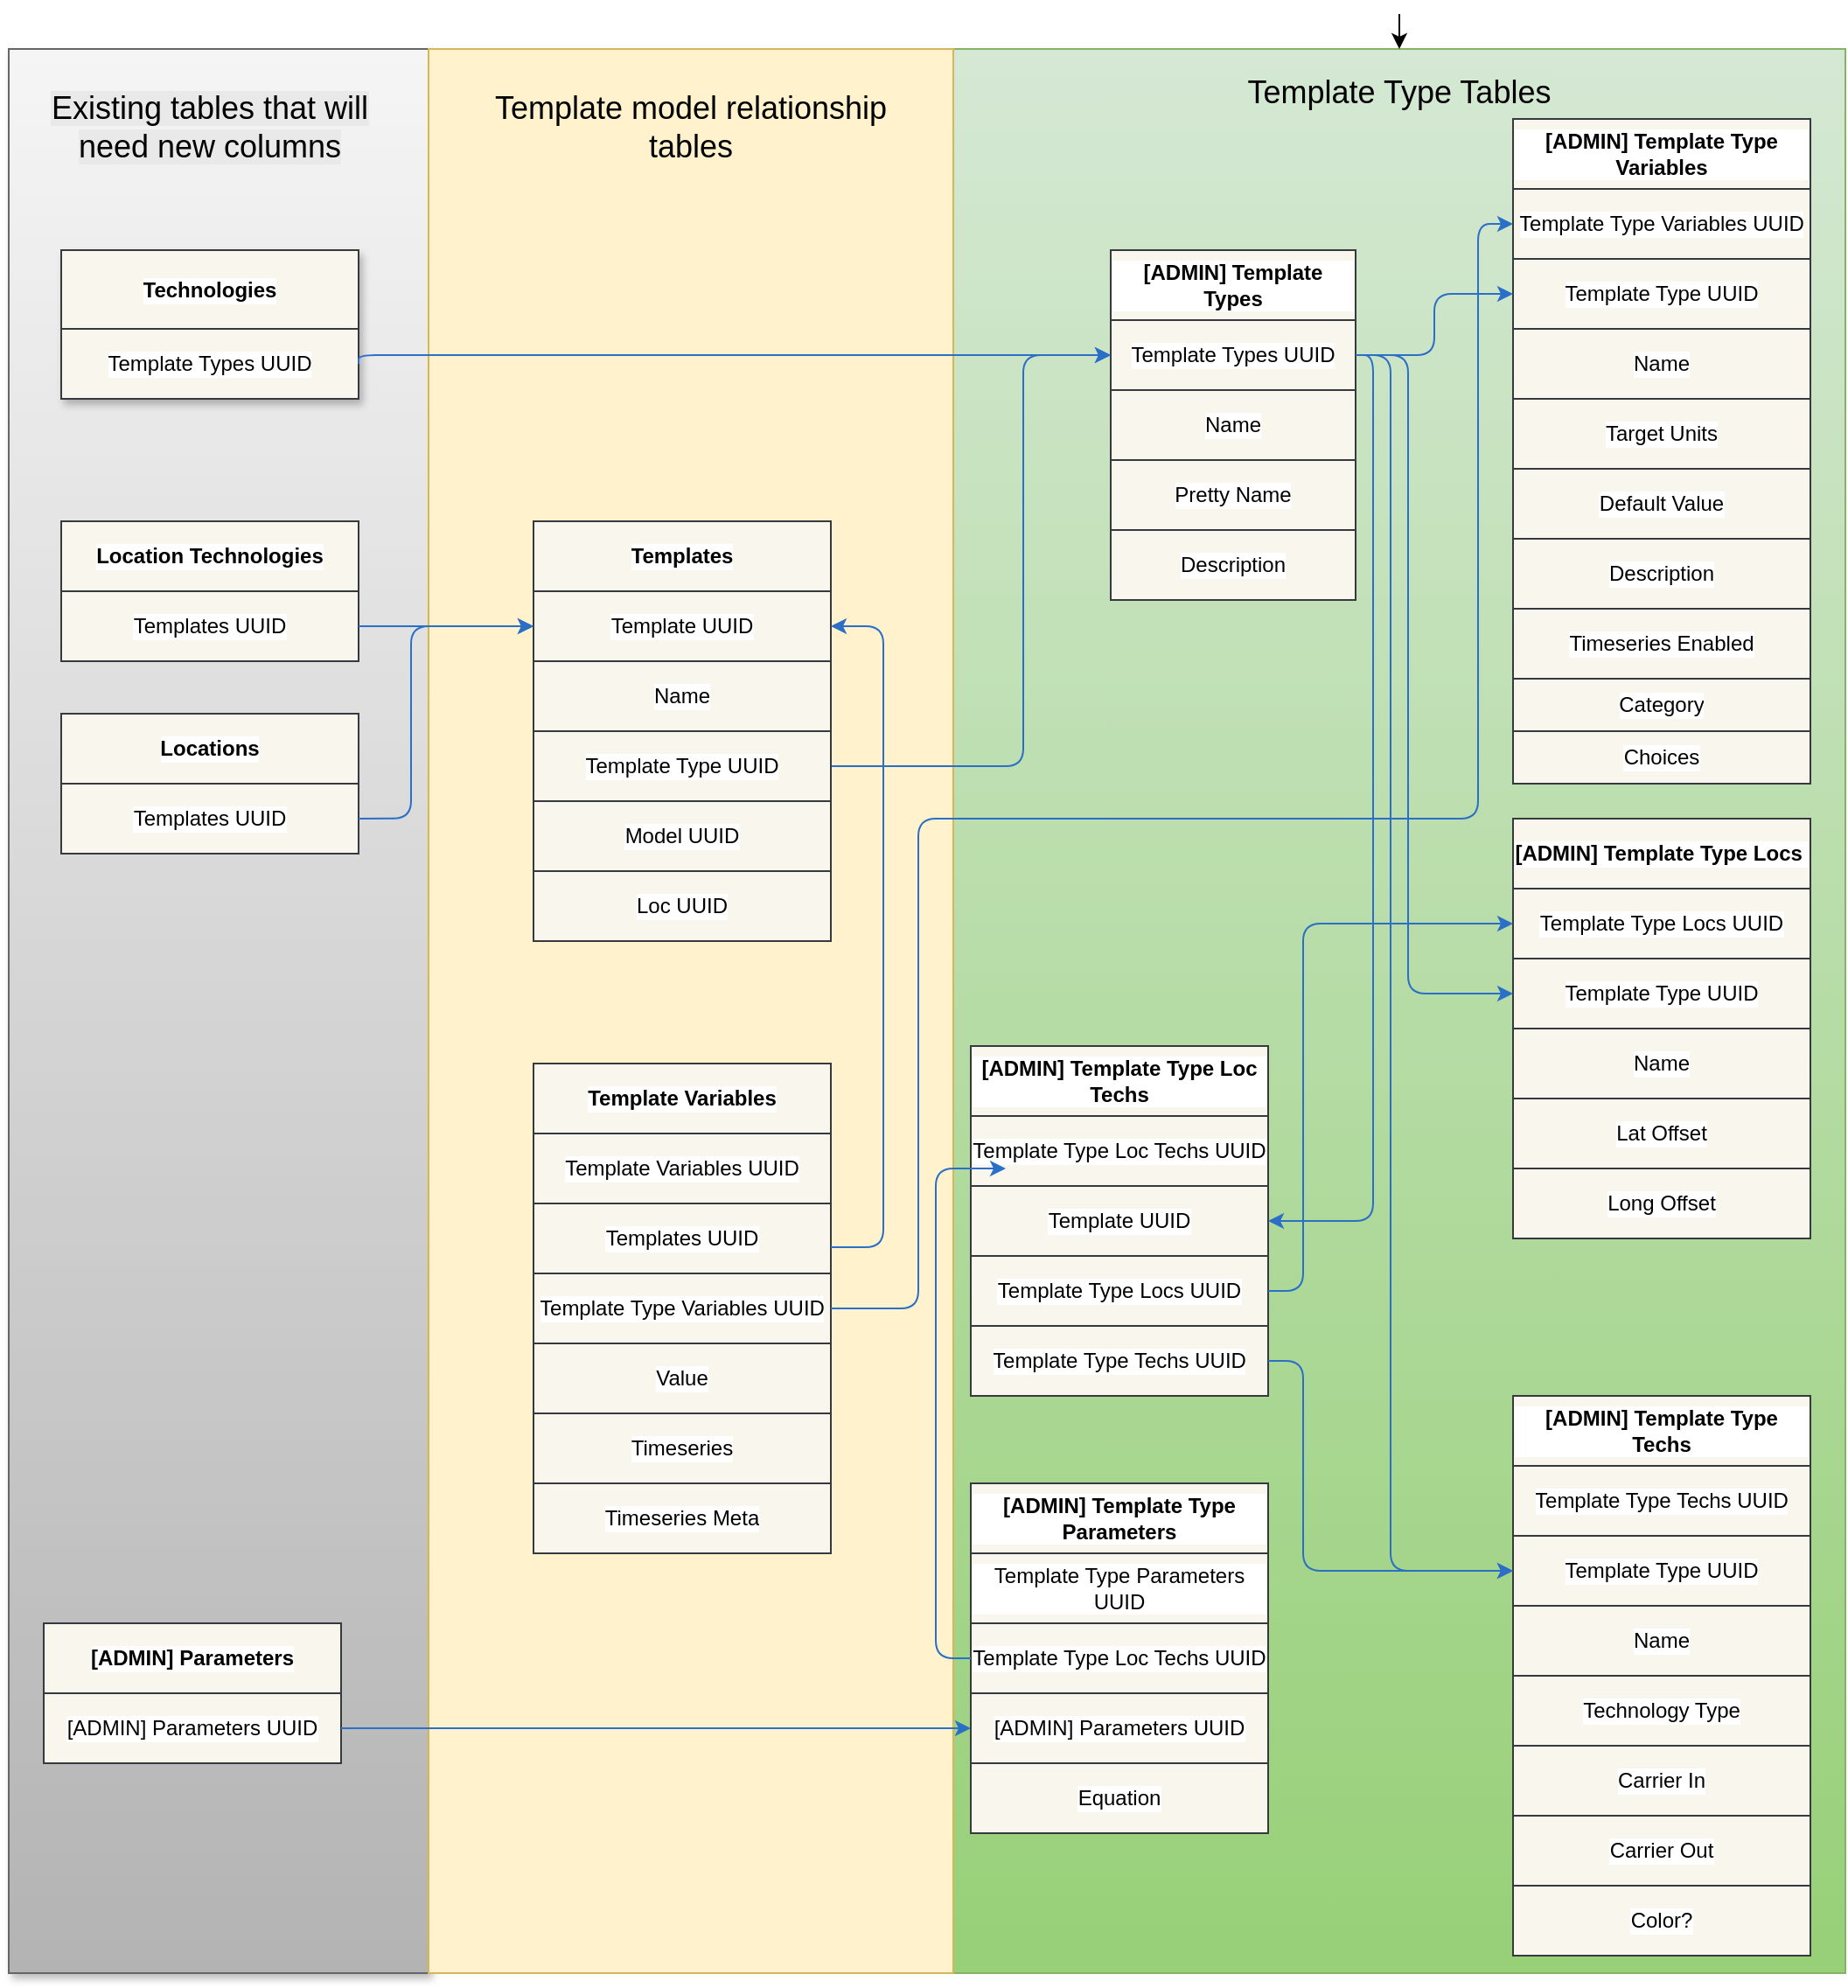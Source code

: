 <mxfile>
    <diagram id="z6YzZh-cMMeW0PnIwgjF" name="Page-1">
        <mxGraphModel dx="2144" dy="2208" grid="1" gridSize="10" guides="1" tooltips="1" connect="1" arrows="1" fold="1" page="1" pageScale="1" pageWidth="850" pageHeight="1100" math="0" shadow="0">
            <root>
                <object label="" id="0">
                    <mxCell/>
                </object>
                <mxCell id="532" value="background" style="" parent="0"/>
                <mxCell id="533" value="" style="shape=table;startSize=0;container=1;collapsible=0;childLayout=tableLayout;rounded=0;shadow=0;labelBackgroundColor=#FFFFFF;sketch=0;strokeColor=#36393d;strokeWidth=1;fontSize=12;fillColor=#f9f7ed;" parent="532" vertex="1">
                    <mxGeometry x="390" y="25" width="140" height="200" as="geometry"/>
                </mxCell>
                <mxCell id="534" value="" style="shape=tableRow;horizontal=0;startSize=0;swimlaneHead=0;swimlaneBody=0;top=0;left=0;bottom=0;right=0;collapsible=0;dropTarget=0;fillColor=none;points=[[0,0.5],[1,0.5]];portConstraint=eastwest;rounded=0;shadow=0;labelBackgroundColor=#FFFFFF;sketch=0;strokeColor=#000000;strokeWidth=1;fontSize=12;fontColor=#000000;" parent="533" vertex="1">
                    <mxGeometry width="140" height="40" as="geometry"/>
                </mxCell>
                <mxCell id="535" value="[ADMIN] Template" style="shape=partialRectangle;html=1;whiteSpace=wrap;connectable=0;overflow=hidden;fillColor=none;top=0;left=0;bottom=0;right=0;pointerEvents=1;rounded=0;shadow=0;labelBackgroundColor=#FFFFFF;sketch=0;strokeColor=#000000;strokeWidth=1;fontSize=12;fontColor=#000000;" parent="534" vertex="1">
                    <mxGeometry width="140" height="40" as="geometry">
                        <mxRectangle width="140" height="40" as="alternateBounds"/>
                    </mxGeometry>
                </mxCell>
                <mxCell id="536" value="" style="shape=tableRow;horizontal=0;startSize=0;swimlaneHead=0;swimlaneBody=0;top=0;left=0;bottom=0;right=0;collapsible=0;dropTarget=0;fillColor=none;points=[[0,0.5],[1,0.5]];portConstraint=eastwest;rounded=0;shadow=0;labelBackgroundColor=#FFFFFF;sketch=0;strokeColor=#000000;strokeWidth=1;fontSize=12;fontColor=#000000;" parent="533" vertex="1">
                    <mxGeometry y="40" width="140" height="40" as="geometry"/>
                </mxCell>
                <mxCell id="537" value="Template UUID" style="shape=partialRectangle;html=1;whiteSpace=wrap;connectable=0;overflow=hidden;fillColor=none;top=0;left=0;bottom=0;right=0;pointerEvents=1;rounded=0;shadow=0;labelBackgroundColor=#FFFFFF;sketch=0;strokeColor=#000000;strokeWidth=1;fontSize=12;fontColor=#000000;" parent="536" vertex="1">
                    <mxGeometry width="140" height="40" as="geometry">
                        <mxRectangle width="140" height="40" as="alternateBounds"/>
                    </mxGeometry>
                </mxCell>
                <mxCell id="538" value="" style="shape=tableRow;horizontal=0;startSize=0;swimlaneHead=0;swimlaneBody=0;top=0;left=0;bottom=0;right=0;collapsible=0;dropTarget=0;fillColor=none;points=[[0,0.5],[1,0.5]];portConstraint=eastwest;rounded=0;shadow=0;labelBackgroundColor=#FFFFFF;sketch=0;strokeColor=#000000;strokeWidth=1;fontSize=12;fontColor=#000000;" parent="533" vertex="1">
                    <mxGeometry y="80" width="140" height="40" as="geometry"/>
                </mxCell>
                <mxCell id="539" value="Template Type" style="shape=partialRectangle;html=1;whiteSpace=wrap;connectable=0;overflow=hidden;fillColor=none;top=0;left=0;bottom=0;right=0;pointerEvents=1;rounded=0;shadow=0;labelBackgroundColor=#FFFFFF;sketch=0;strokeColor=#000000;strokeWidth=1;fontSize=12;fontColor=#000000;" parent="538" vertex="1">
                    <mxGeometry width="140" height="40" as="geometry">
                        <mxRectangle width="140" height="40" as="alternateBounds"/>
                    </mxGeometry>
                </mxCell>
                <mxCell id="540" value="" style="shape=tableRow;horizontal=0;startSize=0;swimlaneHead=0;swimlaneBody=0;top=0;left=0;bottom=0;right=0;collapsible=0;dropTarget=0;fillColor=none;points=[[0,0.5],[1,0.5]];portConstraint=eastwest;rounded=0;shadow=0;labelBackgroundColor=#FFFFFF;sketch=0;strokeColor=#000000;strokeWidth=1;fontSize=12;fontColor=#000000;" parent="533" vertex="1">
                    <mxGeometry y="120" width="140" height="40" as="geometry"/>
                </mxCell>
                <mxCell id="541" value="Title" style="shape=partialRectangle;html=1;whiteSpace=wrap;connectable=0;overflow=hidden;fillColor=none;top=0;left=0;bottom=0;right=0;pointerEvents=1;rounded=0;shadow=0;labelBackgroundColor=#FFFFFF;sketch=0;strokeColor=#000000;strokeWidth=1;fontSize=12;fontColor=#000000;" parent="540" vertex="1">
                    <mxGeometry width="140" height="40" as="geometry">
                        <mxRectangle width="140" height="40" as="alternateBounds"/>
                    </mxGeometry>
                </mxCell>
                <mxCell id="542" value="" style="shape=tableRow;horizontal=0;startSize=0;swimlaneHead=0;swimlaneBody=0;top=0;left=0;bottom=0;right=0;collapsible=0;dropTarget=0;fillColor=none;points=[[0,0.5],[1,0.5]];portConstraint=eastwest;rounded=0;shadow=0;labelBackgroundColor=#FFFFFF;sketch=0;strokeColor=#000000;strokeWidth=1;fontSize=12;fontColor=#000000;" parent="533" vertex="1">
                    <mxGeometry y="160" width="140" height="40" as="geometry"/>
                </mxCell>
                <mxCell id="543" value="Description" style="shape=partialRectangle;html=1;whiteSpace=wrap;connectable=0;overflow=hidden;fillColor=none;top=0;left=0;bottom=0;right=0;pointerEvents=1;rounded=0;shadow=0;labelBackgroundColor=#FFFFFF;sketch=0;strokeColor=#000000;strokeWidth=1;fontSize=12;fontColor=#000000;" parent="542" vertex="1">
                    <mxGeometry width="140" height="40" as="geometry">
                        <mxRectangle width="140" height="40" as="alternateBounds"/>
                    </mxGeometry>
                </mxCell>
                <mxCell id="544" value="" style="shape=table;startSize=0;container=1;collapsible=0;childLayout=tableLayout;rounded=0;shadow=0;labelBackgroundColor=#FFFFFF;sketch=0;strokeWidth=1;fontSize=12;fillColor=#f9f7ed;strokeColor=#36393d;" parent="532" vertex="1">
                    <mxGeometry x="620" y="25" width="170" height="280" as="geometry"/>
                </mxCell>
                <mxCell id="545" value="" style="shape=tableRow;horizontal=0;startSize=0;swimlaneHead=0;swimlaneBody=0;top=0;left=0;bottom=0;right=0;collapsible=0;dropTarget=0;fillColor=none;points=[[0,0.5],[1,0.5]];portConstraint=eastwest;rounded=0;shadow=0;labelBackgroundColor=#FFFFFF;sketch=0;strokeColor=#000000;strokeWidth=1;fontSize=12;fontColor=#000000;" parent="544" vertex="1">
                    <mxGeometry width="170" height="40" as="geometry"/>
                </mxCell>
                <mxCell id="546" value="[ADMIN] Template Options Params" style="shape=partialRectangle;html=1;whiteSpace=wrap;connectable=0;overflow=hidden;fillColor=none;top=0;left=0;bottom=0;right=0;pointerEvents=1;rounded=0;shadow=0;labelBackgroundColor=#FFFFFF;sketch=0;strokeColor=#000000;strokeWidth=1;fontSize=12;fontColor=#000000;" parent="545" vertex="1">
                    <mxGeometry width="170" height="40" as="geometry">
                        <mxRectangle width="170" height="40" as="alternateBounds"/>
                    </mxGeometry>
                </mxCell>
                <mxCell id="547" value="" style="shape=tableRow;horizontal=0;startSize=0;swimlaneHead=0;swimlaneBody=0;top=0;left=0;bottom=0;right=0;collapsible=0;dropTarget=0;fillColor=none;points=[[0,0.5],[1,0.5]];portConstraint=eastwest;rounded=0;shadow=0;labelBackgroundColor=#FFFFFF;sketch=0;strokeColor=#000000;strokeWidth=1;fontSize=12;fontColor=#000000;" parent="544" vertex="1">
                    <mxGeometry y="40" width="170" height="40" as="geometry"/>
                </mxCell>
                <mxCell id="548" value="Tempalte Params UUID" style="shape=partialRectangle;html=1;whiteSpace=wrap;connectable=0;overflow=hidden;fillColor=none;top=0;left=0;bottom=0;right=0;pointerEvents=1;rounded=0;shadow=0;labelBackgroundColor=#FFFFFF;sketch=0;strokeColor=#000000;strokeWidth=1;fontSize=12;fontColor=#000000;" parent="547" vertex="1">
                    <mxGeometry width="170" height="40" as="geometry">
                        <mxRectangle width="170" height="40" as="alternateBounds"/>
                    </mxGeometry>
                </mxCell>
                <mxCell id="549" value="" style="shape=tableRow;horizontal=0;startSize=0;swimlaneHead=0;swimlaneBody=0;top=0;left=0;bottom=0;right=0;collapsible=0;dropTarget=0;fillColor=none;points=[[0,0.5],[1,0.5]];portConstraint=eastwest;rounded=0;shadow=0;labelBackgroundColor=#FFFFFF;sketch=0;strokeColor=#000000;strokeWidth=1;fontSize=12;fontColor=#000000;" parent="544" vertex="1">
                    <mxGeometry y="80" width="170" height="40" as="geometry"/>
                </mxCell>
                <mxCell id="550" value="Template UUID" style="shape=partialRectangle;html=1;whiteSpace=wrap;connectable=0;overflow=hidden;fillColor=none;top=0;left=0;bottom=0;right=0;pointerEvents=1;rounded=0;shadow=0;labelBackgroundColor=#FFFFFF;sketch=0;strokeColor=#000000;strokeWidth=1;fontSize=12;fontColor=#000000;" parent="549" vertex="1">
                    <mxGeometry width="170" height="40" as="geometry">
                        <mxRectangle width="170" height="40" as="alternateBounds"/>
                    </mxGeometry>
                </mxCell>
                <mxCell id="551" value="" style="shape=tableRow;horizontal=0;startSize=0;swimlaneHead=0;swimlaneBody=0;top=0;left=0;bottom=0;right=0;collapsible=0;dropTarget=0;fillColor=none;points=[[0,0.5],[1,0.5]];portConstraint=eastwest;rounded=0;shadow=0;labelBackgroundColor=#FFFFFF;sketch=0;strokeColor=#000000;strokeWidth=1;fontSize=12;fontColor=#000000;" parent="544" vertex="1">
                    <mxGeometry y="120" width="170" height="40" as="geometry"/>
                </mxCell>
                <mxCell id="552" value="Name" style="shape=partialRectangle;html=1;whiteSpace=wrap;connectable=0;overflow=hidden;fillColor=none;top=0;left=0;bottom=0;right=0;pointerEvents=1;rounded=0;shadow=0;labelBackgroundColor=#FFFFFF;sketch=0;strokeColor=#000000;strokeWidth=1;fontSize=12;fontColor=#000000;" parent="551" vertex="1">
                    <mxGeometry width="170" height="40" as="geometry">
                        <mxRectangle width="170" height="40" as="alternateBounds"/>
                    </mxGeometry>
                </mxCell>
                <mxCell id="553" value="" style="shape=tableRow;horizontal=0;startSize=0;swimlaneHead=0;swimlaneBody=0;top=0;left=0;bottom=0;right=0;collapsible=0;dropTarget=0;fillColor=none;points=[[0,0.5],[1,0.5]];portConstraint=eastwest;rounded=0;shadow=0;labelBackgroundColor=#FFFFFF;sketch=0;strokeColor=#000000;strokeWidth=1;fontSize=12;fontColor=#000000;" parent="544" vertex="1">
                    <mxGeometry y="160" width="170" height="40" as="geometry"/>
                </mxCell>
                <mxCell id="554" value="Target Units" style="shape=partialRectangle;html=1;whiteSpace=wrap;connectable=0;overflow=hidden;fillColor=none;top=0;left=0;bottom=0;right=0;pointerEvents=1;rounded=0;shadow=0;labelBackgroundColor=#FFFFFF;sketch=0;strokeColor=#000000;strokeWidth=1;fontSize=12;fontColor=#000000;" parent="553" vertex="1">
                    <mxGeometry width="170" height="40" as="geometry">
                        <mxRectangle width="170" height="40" as="alternateBounds"/>
                    </mxGeometry>
                </mxCell>
                <mxCell id="555" style="shape=tableRow;horizontal=0;startSize=0;swimlaneHead=0;swimlaneBody=0;top=0;left=0;bottom=0;right=0;collapsible=0;dropTarget=0;fillColor=none;points=[[0,0.5],[1,0.5]];portConstraint=eastwest;rounded=0;shadow=0;labelBackgroundColor=#FFFFFF;sketch=0;strokeColor=#000000;strokeWidth=1;fontSize=12;fontColor=#000000;" parent="544" vertex="1">
                    <mxGeometry y="200" width="170" height="40" as="geometry"/>
                </mxCell>
                <mxCell id="556" value="Default Value" style="shape=partialRectangle;html=1;whiteSpace=wrap;connectable=0;overflow=hidden;fillColor=none;top=0;left=0;bottom=0;right=0;pointerEvents=1;rounded=0;shadow=0;labelBackgroundColor=#FFFFFF;sketch=0;strokeColor=#000000;strokeWidth=1;fontSize=12;fontColor=#000000;" parent="555" vertex="1">
                    <mxGeometry width="170" height="40" as="geometry">
                        <mxRectangle width="170" height="40" as="alternateBounds"/>
                    </mxGeometry>
                </mxCell>
                <mxCell id="557" style="shape=tableRow;horizontal=0;startSize=0;swimlaneHead=0;swimlaneBody=0;top=0;left=0;bottom=0;right=0;collapsible=0;dropTarget=0;fillColor=none;points=[[0,0.5],[1,0.5]];portConstraint=eastwest;rounded=0;shadow=0;labelBackgroundColor=#FFFFFF;sketch=0;strokeColor=#000000;strokeWidth=1;fontSize=12;fontColor=#000000;" parent="544" vertex="1">
                    <mxGeometry y="240" width="170" height="40" as="geometry"/>
                </mxCell>
                <mxCell id="558" value="Description?" style="shape=partialRectangle;html=1;whiteSpace=wrap;connectable=0;overflow=hidden;fillColor=none;top=0;left=0;bottom=0;right=0;pointerEvents=1;rounded=0;shadow=0;labelBackgroundColor=#FFFFFF;sketch=0;strokeColor=#000000;strokeWidth=1;fontSize=12;fontColor=#000000;" parent="557" vertex="1">
                    <mxGeometry width="170" height="40" as="geometry">
                        <mxRectangle width="170" height="40" as="alternateBounds"/>
                    </mxGeometry>
                </mxCell>
                <mxCell id="559" value="" style="edgeStyle=orthogonalEdgeStyle;html=1;strokeColor=#2b6fc7;fontSize=12;fontColor=#000000;exitX=1;exitY=0.5;exitDx=0;exitDy=0;" parent="532" source="536" target="549" edge="1">
                    <mxGeometry relative="1" as="geometry">
                        <mxPoint x="220" y="110" as="sourcePoint"/>
                        <mxPoint x="280" y="110" as="targetPoint"/>
                        <Array as="points">
                            <mxPoint x="570" y="85"/>
                            <mxPoint x="570" y="120"/>
                        </Array>
                    </mxGeometry>
                </mxCell>
                <mxCell id="560" value="" style="shape=table;startSize=0;container=1;collapsible=0;childLayout=tableLayout;rounded=0;shadow=0;labelBackgroundColor=#FFFFFF;sketch=0;strokeWidth=1;fontSize=12;fillColor=#f9f7ed;strokeColor=#36393d;" parent="532" vertex="1">
                    <mxGeometry x="620" y="350" width="170" height="280" as="geometry"/>
                </mxCell>
                <mxCell id="561" value="" style="shape=tableRow;horizontal=0;startSize=0;swimlaneHead=0;swimlaneBody=0;top=0;left=0;bottom=0;right=0;collapsible=0;dropTarget=0;fillColor=none;points=[[0,0.5],[1,0.5]];portConstraint=eastwest;rounded=0;shadow=0;labelBackgroundColor=#FFFFFF;sketch=0;strokeColor=#000000;strokeWidth=1;fontSize=12;fontColor=#000000;" parent="560" vertex="1">
                    <mxGeometry width="170" height="40" as="geometry"/>
                </mxCell>
                <mxCell id="562" value="[ADMIN] Template Locs Structure" style="shape=partialRectangle;html=1;whiteSpace=wrap;connectable=0;overflow=hidden;fillColor=none;top=0;left=0;bottom=0;right=0;pointerEvents=1;rounded=0;shadow=0;labelBackgroundColor=#FFFFFF;sketch=0;strokeColor=#000000;strokeWidth=1;fontSize=12;fontColor=#000000;" parent="561" vertex="1">
                    <mxGeometry width="170" height="40" as="geometry">
                        <mxRectangle width="170" height="40" as="alternateBounds"/>
                    </mxGeometry>
                </mxCell>
                <mxCell id="563" value="" style="shape=tableRow;horizontal=0;startSize=0;swimlaneHead=0;swimlaneBody=0;top=0;left=0;bottom=0;right=0;collapsible=0;dropTarget=0;fillColor=none;points=[[0,0.5],[1,0.5]];portConstraint=eastwest;rounded=0;shadow=0;labelBackgroundColor=#FFFFFF;sketch=0;strokeColor=#000000;strokeWidth=1;fontSize=12;fontColor=#000000;" parent="560" vertex="1">
                    <mxGeometry y="40" width="170" height="40" as="geometry"/>
                </mxCell>
                <mxCell id="564" value="Template Locs Structure UUID" style="shape=partialRectangle;html=1;whiteSpace=wrap;connectable=0;overflow=hidden;fillColor=none;top=0;left=0;bottom=0;right=0;pointerEvents=1;rounded=0;shadow=0;labelBackgroundColor=#FFFFFF;sketch=0;strokeColor=#000000;strokeWidth=1;fontSize=12;fontColor=#000000;" parent="563" vertex="1">
                    <mxGeometry width="170" height="40" as="geometry">
                        <mxRectangle width="170" height="40" as="alternateBounds"/>
                    </mxGeometry>
                </mxCell>
                <mxCell id="565" value="" style="shape=tableRow;horizontal=0;startSize=0;swimlaneHead=0;swimlaneBody=0;top=0;left=0;bottom=0;right=0;collapsible=0;dropTarget=0;fillColor=none;points=[[0,0.5],[1,0.5]];portConstraint=eastwest;rounded=0;shadow=0;labelBackgroundColor=#FFFFFF;sketch=0;strokeColor=#000000;strokeWidth=1;fontSize=12;fontColor=#000000;" parent="560" vertex="1">
                    <mxGeometry y="80" width="170" height="40" as="geometry"/>
                </mxCell>
                <mxCell id="566" value="Template UUID" style="shape=partialRectangle;html=1;whiteSpace=wrap;connectable=0;overflow=hidden;fillColor=none;top=0;left=0;bottom=0;right=0;pointerEvents=1;rounded=0;shadow=0;labelBackgroundColor=#FFFFFF;sketch=0;strokeColor=#000000;strokeWidth=1;fontSize=12;fontColor=#000000;" parent="565" vertex="1">
                    <mxGeometry width="170" height="40" as="geometry">
                        <mxRectangle width="170" height="40" as="alternateBounds"/>
                    </mxGeometry>
                </mxCell>
                <mxCell id="567" value="" style="shape=tableRow;horizontal=0;startSize=0;swimlaneHead=0;swimlaneBody=0;top=0;left=0;bottom=0;right=0;collapsible=0;dropTarget=0;fillColor=none;points=[[0,0.5],[1,0.5]];portConstraint=eastwest;rounded=0;shadow=0;labelBackgroundColor=#FFFFFF;sketch=0;strokeColor=#000000;strokeWidth=1;fontSize=12;fontColor=#000000;" parent="560" vertex="1">
                    <mxGeometry y="120" width="170" height="40" as="geometry"/>
                </mxCell>
                <mxCell id="568" value="Name" style="shape=partialRectangle;html=1;whiteSpace=wrap;connectable=0;overflow=hidden;fillColor=none;top=0;left=0;bottom=0;right=0;pointerEvents=1;rounded=0;shadow=0;labelBackgroundColor=#FFFFFF;sketch=0;strokeColor=#000000;strokeWidth=1;fontSize=12;fontColor=#000000;" parent="567" vertex="1">
                    <mxGeometry width="170" height="40" as="geometry">
                        <mxRectangle width="170" height="40" as="alternateBounds"/>
                    </mxGeometry>
                </mxCell>
                <mxCell id="569" value="" style="shape=tableRow;horizontal=0;startSize=0;swimlaneHead=0;swimlaneBody=0;top=0;left=0;bottom=0;right=0;collapsible=0;dropTarget=0;fillColor=none;points=[[0,0.5],[1,0.5]];portConstraint=eastwest;rounded=0;shadow=0;labelBackgroundColor=#FFFFFF;sketch=0;strokeColor=#000000;strokeWidth=1;fontSize=12;fontColor=#000000;" parent="560" vertex="1">
                    <mxGeometry y="160" width="170" height="40" as="geometry"/>
                </mxCell>
                <mxCell id="570" value="Lat Offset" style="shape=partialRectangle;html=1;whiteSpace=wrap;connectable=0;overflow=hidden;fillColor=none;top=0;left=0;bottom=0;right=0;pointerEvents=1;rounded=0;shadow=0;labelBackgroundColor=#FFFFFF;sketch=0;strokeColor=#000000;strokeWidth=1;fontSize=12;fontColor=#000000;" parent="569" vertex="1">
                    <mxGeometry width="170" height="40" as="geometry">
                        <mxRectangle width="170" height="40" as="alternateBounds"/>
                    </mxGeometry>
                </mxCell>
                <mxCell id="571" style="shape=tableRow;horizontal=0;startSize=0;swimlaneHead=0;swimlaneBody=0;top=0;left=0;bottom=0;right=0;collapsible=0;dropTarget=0;fillColor=none;points=[[0,0.5],[1,0.5]];portConstraint=eastwest;rounded=0;shadow=0;labelBackgroundColor=#FFFFFF;sketch=0;strokeColor=#000000;strokeWidth=1;fontSize=12;fontColor=#000000;" parent="560" vertex="1">
                    <mxGeometry y="200" width="170" height="40" as="geometry"/>
                </mxCell>
                <mxCell id="572" value="Long Offset" style="shape=partialRectangle;html=1;whiteSpace=wrap;connectable=0;overflow=hidden;fillColor=none;top=0;left=0;bottom=0;right=0;pointerEvents=1;rounded=0;shadow=0;labelBackgroundColor=#FFFFFF;sketch=0;strokeColor=#000000;strokeWidth=1;fontSize=12;fontColor=#000000;" parent="571" vertex="1">
                    <mxGeometry width="170" height="40" as="geometry">
                        <mxRectangle width="170" height="40" as="alternateBounds"/>
                    </mxGeometry>
                </mxCell>
                <mxCell id="573" style="shape=tableRow;horizontal=0;startSize=0;swimlaneHead=0;swimlaneBody=0;top=0;left=0;bottom=0;right=0;collapsible=0;dropTarget=0;fillColor=none;points=[[0,0.5],[1,0.5]];portConstraint=eastwest;rounded=0;shadow=0;labelBackgroundColor=#FFFFFF;sketch=0;strokeColor=#000000;strokeWidth=1;fontSize=12;fontColor=#000000;" parent="560" vertex="1">
                    <mxGeometry y="240" width="170" height="40" as="geometry"/>
                </mxCell>
                <mxCell id="574" value="Primary Location" style="shape=partialRectangle;html=1;whiteSpace=wrap;connectable=0;overflow=hidden;fillColor=none;top=0;left=0;bottom=0;right=0;pointerEvents=1;rounded=0;shadow=0;labelBackgroundColor=#FFFFFF;sketch=0;strokeColor=#000000;strokeWidth=1;fontSize=12;fontColor=#000000;" parent="573" vertex="1">
                    <mxGeometry width="170" height="40" as="geometry">
                        <mxRectangle width="170" height="40" as="alternateBounds"/>
                    </mxGeometry>
                </mxCell>
                <mxCell id="575" value="" style="edgeStyle=orthogonalEdgeStyle;html=1;strokeColor=#2b6fc7;fontSize=12;fontColor=#000000;entryX=0;entryY=0.5;entryDx=0;entryDy=0;" parent="532" source="536" target="565" edge="1">
                    <mxGeometry relative="1" as="geometry">
                        <mxPoint x="540" y="95" as="sourcePoint"/>
                        <mxPoint x="630" y="130" as="targetPoint"/>
                        <Array as="points">
                            <mxPoint x="560" y="85"/>
                            <mxPoint x="560" y="450"/>
                        </Array>
                    </mxGeometry>
                </mxCell>
                <mxCell id="576" value="" style="shape=table;startSize=0;container=1;collapsible=0;childLayout=tableLayout;rounded=0;shadow=0;labelBackgroundColor=#FFFFFF;sketch=0;strokeWidth=1;fontSize=12;fillColor=#f9f7ed;strokeColor=#36393d;" parent="532" vertex="1">
                    <mxGeometry x="620" y="680" width="170" height="320" as="geometry"/>
                </mxCell>
                <mxCell id="577" value="" style="shape=tableRow;horizontal=0;startSize=0;swimlaneHead=0;swimlaneBody=0;top=0;left=0;bottom=0;right=0;collapsible=0;dropTarget=0;fillColor=none;points=[[0,0.5],[1,0.5]];portConstraint=eastwest;rounded=0;shadow=0;labelBackgroundColor=#FFFFFF;sketch=0;strokeColor=#000000;strokeWidth=1;fontSize=12;fontColor=#000000;" parent="576" vertex="1">
                    <mxGeometry width="170" height="40" as="geometry"/>
                </mxCell>
                <mxCell id="578" value="[ADMIN] Template Techs Structure" style="shape=partialRectangle;html=1;whiteSpace=wrap;connectable=0;overflow=hidden;fillColor=none;top=0;left=0;bottom=0;right=0;pointerEvents=1;rounded=0;shadow=0;labelBackgroundColor=#FFFFFF;sketch=0;strokeColor=#000000;strokeWidth=1;fontSize=12;fontColor=#000000;" parent="577" vertex="1">
                    <mxGeometry width="170" height="40" as="geometry">
                        <mxRectangle width="170" height="40" as="alternateBounds"/>
                    </mxGeometry>
                </mxCell>
                <mxCell id="579" value="" style="shape=tableRow;horizontal=0;startSize=0;swimlaneHead=0;swimlaneBody=0;top=0;left=0;bottom=0;right=0;collapsible=0;dropTarget=0;fillColor=none;points=[[0,0.5],[1,0.5]];portConstraint=eastwest;rounded=0;shadow=0;labelBackgroundColor=#FFFFFF;sketch=0;strokeColor=#000000;strokeWidth=1;fontSize=12;fontColor=#000000;" parent="576" vertex="1">
                    <mxGeometry y="40" width="170" height="40" as="geometry"/>
                </mxCell>
                <mxCell id="580" value="Template Techs Structure UUID" style="shape=partialRectangle;html=1;whiteSpace=wrap;connectable=0;overflow=hidden;fillColor=none;top=0;left=0;bottom=0;right=0;pointerEvents=1;rounded=0;shadow=0;labelBackgroundColor=#FFFFFF;sketch=0;strokeColor=#000000;strokeWidth=1;fontSize=12;fontColor=#000000;" parent="579" vertex="1">
                    <mxGeometry width="170" height="40" as="geometry">
                        <mxRectangle width="170" height="40" as="alternateBounds"/>
                    </mxGeometry>
                </mxCell>
                <mxCell id="581" value="" style="shape=tableRow;horizontal=0;startSize=0;swimlaneHead=0;swimlaneBody=0;top=0;left=0;bottom=0;right=0;collapsible=0;dropTarget=0;fillColor=none;points=[[0,0.5],[1,0.5]];portConstraint=eastwest;rounded=0;shadow=0;labelBackgroundColor=#FFFFFF;sketch=0;strokeColor=#000000;strokeWidth=1;fontSize=12;fontColor=#000000;" parent="576" vertex="1">
                    <mxGeometry y="80" width="170" height="40" as="geometry"/>
                </mxCell>
                <mxCell id="582" value="Template UUID" style="shape=partialRectangle;html=1;whiteSpace=wrap;connectable=0;overflow=hidden;fillColor=none;top=0;left=0;bottom=0;right=0;pointerEvents=1;rounded=0;shadow=0;labelBackgroundColor=#FFFFFF;sketch=0;strokeColor=#000000;strokeWidth=1;fontSize=12;fontColor=#000000;" parent="581" vertex="1">
                    <mxGeometry width="170" height="40" as="geometry">
                        <mxRectangle width="170" height="40" as="alternateBounds"/>
                    </mxGeometry>
                </mxCell>
                <mxCell id="583" value="" style="shape=tableRow;horizontal=0;startSize=0;swimlaneHead=0;swimlaneBody=0;top=0;left=0;bottom=0;right=0;collapsible=0;dropTarget=0;fillColor=none;points=[[0,0.5],[1,0.5]];portConstraint=eastwest;rounded=0;shadow=0;labelBackgroundColor=#FFFFFF;sketch=0;strokeColor=#000000;strokeWidth=1;fontSize=12;fontColor=#000000;" parent="576" vertex="1">
                    <mxGeometry y="120" width="170" height="40" as="geometry"/>
                </mxCell>
                <mxCell id="584" value="Name" style="shape=partialRectangle;html=1;whiteSpace=wrap;connectable=0;overflow=hidden;fillColor=none;top=0;left=0;bottom=0;right=0;pointerEvents=1;rounded=0;shadow=0;labelBackgroundColor=#FFFFFF;sketch=0;strokeColor=#000000;strokeWidth=1;fontSize=12;fontColor=#000000;" parent="583" vertex="1">
                    <mxGeometry width="170" height="40" as="geometry">
                        <mxRectangle width="170" height="40" as="alternateBounds"/>
                    </mxGeometry>
                </mxCell>
                <mxCell id="585" value="" style="shape=tableRow;horizontal=0;startSize=0;swimlaneHead=0;swimlaneBody=0;top=0;left=0;bottom=0;right=0;collapsible=0;dropTarget=0;fillColor=none;points=[[0,0.5],[1,0.5]];portConstraint=eastwest;rounded=0;shadow=0;labelBackgroundColor=#FFFFFF;sketch=0;strokeColor=#000000;strokeWidth=1;fontSize=12;fontColor=#000000;" parent="576" vertex="1">
                    <mxGeometry y="160" width="170" height="40" as="geometry"/>
                </mxCell>
                <mxCell id="586" value="Technology Type" style="shape=partialRectangle;html=1;whiteSpace=wrap;connectable=0;overflow=hidden;fillColor=none;top=0;left=0;bottom=0;right=0;pointerEvents=1;rounded=0;shadow=0;labelBackgroundColor=#FFFFFF;sketch=0;strokeColor=#000000;strokeWidth=1;fontSize=12;fontColor=#000000;" parent="585" vertex="1">
                    <mxGeometry width="170" height="40" as="geometry">
                        <mxRectangle width="170" height="40" as="alternateBounds"/>
                    </mxGeometry>
                </mxCell>
                <mxCell id="587" style="shape=tableRow;horizontal=0;startSize=0;swimlaneHead=0;swimlaneBody=0;top=0;left=0;bottom=0;right=0;collapsible=0;dropTarget=0;fillColor=none;points=[[0,0.5],[1,0.5]];portConstraint=eastwest;rounded=0;shadow=0;labelBackgroundColor=#FFFFFF;sketch=0;strokeColor=#000000;strokeWidth=1;fontSize=12;fontColor=#000000;" parent="576" vertex="1">
                    <mxGeometry y="200" width="170" height="40" as="geometry"/>
                </mxCell>
                <mxCell id="588" value="Carrier In" style="shape=partialRectangle;html=1;whiteSpace=wrap;connectable=0;overflow=hidden;fillColor=none;top=0;left=0;bottom=0;right=0;pointerEvents=1;rounded=0;shadow=0;labelBackgroundColor=#FFFFFF;sketch=0;strokeColor=#000000;strokeWidth=1;fontSize=12;fontColor=#000000;" parent="587" vertex="1">
                    <mxGeometry width="170" height="40" as="geometry">
                        <mxRectangle width="170" height="40" as="alternateBounds"/>
                    </mxGeometry>
                </mxCell>
                <mxCell id="589" style="shape=tableRow;horizontal=0;startSize=0;swimlaneHead=0;swimlaneBody=0;top=0;left=0;bottom=0;right=0;collapsible=0;dropTarget=0;fillColor=none;points=[[0,0.5],[1,0.5]];portConstraint=eastwest;rounded=0;shadow=0;labelBackgroundColor=#FFFFFF;sketch=0;strokeColor=#000000;strokeWidth=1;fontSize=12;fontColor=#000000;" parent="576" vertex="1">
                    <mxGeometry y="240" width="170" height="40" as="geometry"/>
                </mxCell>
                <mxCell id="590" value="Carrier Out" style="shape=partialRectangle;html=1;whiteSpace=wrap;connectable=0;overflow=hidden;fillColor=none;top=0;left=0;bottom=0;right=0;pointerEvents=1;rounded=0;shadow=0;labelBackgroundColor=#FFFFFF;sketch=0;strokeColor=#000000;strokeWidth=1;fontSize=12;fontColor=#000000;" parent="589" vertex="1">
                    <mxGeometry width="170" height="40" as="geometry">
                        <mxRectangle width="170" height="40" as="alternateBounds"/>
                    </mxGeometry>
                </mxCell>
                <mxCell id="591" style="shape=tableRow;horizontal=0;startSize=0;swimlaneHead=0;swimlaneBody=0;top=0;left=0;bottom=0;right=0;collapsible=0;dropTarget=0;fillColor=none;points=[[0,0.5],[1,0.5]];portConstraint=eastwest;rounded=0;shadow=0;labelBackgroundColor=#FFFFFF;sketch=0;strokeColor=#000000;strokeWidth=1;fontSize=12;fontColor=#000000;" parent="576" vertex="1">
                    <mxGeometry y="280" width="170" height="40" as="geometry"/>
                </mxCell>
                <mxCell id="592" value="Color?" style="shape=partialRectangle;html=1;whiteSpace=wrap;connectable=0;overflow=hidden;fillColor=none;top=0;left=0;bottom=0;right=0;pointerEvents=1;rounded=0;shadow=0;labelBackgroundColor=#FFFFFF;sketch=0;strokeColor=#000000;strokeWidth=1;fontSize=12;fontColor=#000000;" parent="591" vertex="1">
                    <mxGeometry width="170" height="40" as="geometry">
                        <mxRectangle width="170" height="40" as="alternateBounds"/>
                    </mxGeometry>
                </mxCell>
                <mxCell id="593" value="" style="edgeStyle=orthogonalEdgeStyle;html=1;strokeColor=#2b6fc7;fontSize=12;fontColor=#000000;entryX=0;entryY=0.5;entryDx=0;entryDy=0;exitX=1;exitY=0.5;exitDx=0;exitDy=0;" parent="532" source="536" target="581" edge="1">
                    <mxGeometry relative="1" as="geometry">
                        <mxPoint x="530" y="90" as="sourcePoint"/>
                        <mxPoint x="630.0" y="460" as="targetPoint"/>
                        <Array as="points">
                            <mxPoint x="550" y="85"/>
                            <mxPoint x="550" y="780"/>
                        </Array>
                    </mxGeometry>
                </mxCell>
                <mxCell id="594" value="" style="shape=table;startSize=0;container=1;collapsible=0;childLayout=tableLayout;rounded=0;shadow=0;labelBackgroundColor=#FFFFFF;sketch=0;strokeWidth=1;fontSize=12;fillColor=#f9f7ed;strokeColor=#36393d;" parent="532" vertex="1">
                    <mxGeometry x="310" y="480" width="170" height="200" as="geometry"/>
                </mxCell>
                <mxCell id="595" value="" style="shape=tableRow;horizontal=0;startSize=0;swimlaneHead=0;swimlaneBody=0;top=0;left=0;bottom=0;right=0;collapsible=0;dropTarget=0;fillColor=none;points=[[0,0.5],[1,0.5]];portConstraint=eastwest;rounded=0;shadow=0;labelBackgroundColor=#FFFFFF;sketch=0;strokeColor=#000000;strokeWidth=1;fontSize=12;fontColor=#000000;" parent="594" vertex="1">
                    <mxGeometry width="170" height="40" as="geometry"/>
                </mxCell>
                <mxCell id="596" value="[ADMIN] Template Loc Techs Structure" style="shape=partialRectangle;html=1;whiteSpace=wrap;connectable=0;overflow=hidden;fillColor=none;top=0;left=0;bottom=0;right=0;pointerEvents=1;rounded=0;shadow=0;labelBackgroundColor=#FFFFFF;sketch=0;strokeColor=#000000;strokeWidth=1;fontSize=12;fontColor=#000000;" parent="595" vertex="1">
                    <mxGeometry width="170" height="40" as="geometry">
                        <mxRectangle width="170" height="40" as="alternateBounds"/>
                    </mxGeometry>
                </mxCell>
                <mxCell id="597" value="" style="shape=tableRow;horizontal=0;startSize=0;swimlaneHead=0;swimlaneBody=0;top=0;left=0;bottom=0;right=0;collapsible=0;dropTarget=0;fillColor=none;points=[[0,0.5],[1,0.5]];portConstraint=eastwest;rounded=0;shadow=0;labelBackgroundColor=#FFFFFF;sketch=0;strokeColor=#000000;strokeWidth=1;fontSize=12;fontColor=#000000;" parent="594" vertex="1">
                    <mxGeometry y="40" width="170" height="40" as="geometry"/>
                </mxCell>
                <mxCell id="598" value="Template Loc Techs Structure UUID" style="shape=partialRectangle;html=1;whiteSpace=wrap;connectable=0;overflow=hidden;fillColor=none;top=0;left=0;bottom=0;right=0;pointerEvents=1;rounded=0;shadow=0;labelBackgroundColor=#FFFFFF;sketch=0;strokeColor=#000000;strokeWidth=1;fontSize=12;fontColor=#000000;" parent="597" vertex="1">
                    <mxGeometry width="170" height="40" as="geometry">
                        <mxRectangle width="170" height="40" as="alternateBounds"/>
                    </mxGeometry>
                </mxCell>
                <mxCell id="599" value="" style="shape=tableRow;horizontal=0;startSize=0;swimlaneHead=0;swimlaneBody=0;top=0;left=0;bottom=0;right=0;collapsible=0;dropTarget=0;fillColor=none;points=[[0,0.5],[1,0.5]];portConstraint=eastwest;rounded=0;shadow=0;labelBackgroundColor=#FFFFFF;sketch=0;strokeColor=#000000;strokeWidth=1;fontSize=12;fontColor=#000000;" parent="594" vertex="1">
                    <mxGeometry y="80" width="170" height="40" as="geometry"/>
                </mxCell>
                <mxCell id="600" value="Template UUID" style="shape=partialRectangle;html=1;whiteSpace=wrap;connectable=0;overflow=hidden;fillColor=none;top=0;left=0;bottom=0;right=0;pointerEvents=1;rounded=0;shadow=0;labelBackgroundColor=#FFFFFF;sketch=0;strokeColor=#000000;strokeWidth=1;fontSize=12;fontColor=#000000;" parent="599" vertex="1">
                    <mxGeometry width="170" height="40" as="geometry">
                        <mxRectangle width="170" height="40" as="alternateBounds"/>
                    </mxGeometry>
                </mxCell>
                <mxCell id="601" value="" style="shape=tableRow;horizontal=0;startSize=0;swimlaneHead=0;swimlaneBody=0;top=0;left=0;bottom=0;right=0;collapsible=0;dropTarget=0;fillColor=none;points=[[0,0.5],[1,0.5]];portConstraint=eastwest;rounded=0;shadow=0;labelBackgroundColor=#FFFFFF;sketch=0;strokeColor=#000000;strokeWidth=1;fontSize=12;fontColor=#000000;" parent="594" vertex="1">
                    <mxGeometry y="120" width="170" height="40" as="geometry"/>
                </mxCell>
                <mxCell id="602" value="Template Locs Structure UUID" style="shape=partialRectangle;html=1;whiteSpace=wrap;connectable=0;overflow=hidden;fillColor=none;top=0;left=0;bottom=0;right=0;pointerEvents=1;rounded=0;shadow=0;labelBackgroundColor=#FFFFFF;sketch=0;strokeColor=#000000;strokeWidth=1;fontSize=12;fontColor=#000000;" parent="601" vertex="1">
                    <mxGeometry width="170" height="40" as="geometry">
                        <mxRectangle width="170" height="40" as="alternateBounds"/>
                    </mxGeometry>
                </mxCell>
                <mxCell id="603" value="" style="shape=tableRow;horizontal=0;startSize=0;swimlaneHead=0;swimlaneBody=0;top=0;left=0;bottom=0;right=0;collapsible=0;dropTarget=0;fillColor=none;points=[[0,0.5],[1,0.5]];portConstraint=eastwest;rounded=0;shadow=0;labelBackgroundColor=#FFFFFF;sketch=0;strokeColor=#000000;strokeWidth=1;fontSize=12;fontColor=#000000;" parent="594" vertex="1">
                    <mxGeometry y="160" width="170" height="40" as="geometry"/>
                </mxCell>
                <mxCell id="604" value="Template Techs Structure UUID" style="shape=partialRectangle;html=1;whiteSpace=wrap;connectable=0;overflow=hidden;fillColor=none;top=0;left=0;bottom=0;right=0;pointerEvents=1;rounded=0;shadow=0;labelBackgroundColor=#FFFFFF;sketch=0;strokeColor=#000000;strokeWidth=1;fontSize=12;fontColor=#000000;" parent="603" vertex="1">
                    <mxGeometry width="170" height="40" as="geometry">
                        <mxRectangle width="170" height="40" as="alternateBounds"/>
                    </mxGeometry>
                </mxCell>
                <mxCell id="605" value="" style="edgeStyle=orthogonalEdgeStyle;html=1;strokeColor=#2b6fc7;fontSize=12;fontColor=#000000;entryX=1;entryY=0.5;entryDx=0;entryDy=0;exitX=1;exitY=0.5;exitDx=0;exitDy=0;" parent="532" source="536" target="599" edge="1">
                    <mxGeometry relative="1" as="geometry">
                        <mxPoint x="530" y="90" as="sourcePoint"/>
                        <mxPoint x="630.0" y="790.0" as="targetPoint"/>
                        <Array as="points">
                            <mxPoint x="540" y="85"/>
                            <mxPoint x="540" y="580"/>
                        </Array>
                    </mxGeometry>
                </mxCell>
                <mxCell id="606" value="" style="edgeStyle=orthogonalEdgeStyle;html=1;strokeColor=#2b6fc7;fontSize=12;fontColor=#000000;" parent="532" source="603" edge="1">
                    <mxGeometry relative="1" as="geometry">
                        <mxPoint x="540.0" y="100.0" as="sourcePoint"/>
                        <mxPoint x="620" y="780" as="targetPoint"/>
                        <Array as="points">
                            <mxPoint x="500" y="660"/>
                            <mxPoint x="500" y="780"/>
                            <mxPoint x="620" y="780"/>
                        </Array>
                    </mxGeometry>
                </mxCell>
                <mxCell id="607" value="" style="edgeStyle=orthogonalEdgeStyle;html=1;strokeColor=#2b6fc7;fontSize=12;fontColor=#000000;entryX=0;entryY=0.5;entryDx=0;entryDy=0;" parent="532" target="563" edge="1">
                    <mxGeometry relative="1" as="geometry">
                        <mxPoint x="480" y="620" as="sourcePoint"/>
                        <mxPoint x="620" y="740" as="targetPoint"/>
                        <Array as="points">
                            <mxPoint x="500" y="620"/>
                            <mxPoint x="500" y="410"/>
                        </Array>
                    </mxGeometry>
                </mxCell>
                <mxCell id="608" value="" style="shape=table;startSize=0;container=1;collapsible=0;childLayout=tableLayout;rounded=0;shadow=0;labelBackgroundColor=#FFFFFF;sketch=0;strokeWidth=1;fontSize=12;fillColor=#f9f7ed;strokeColor=#36393d;" parent="532" vertex="1">
                    <mxGeometry x="310" y="730" width="170" height="200" as="geometry"/>
                </mxCell>
                <mxCell id="609" value="" style="shape=tableRow;horizontal=0;startSize=0;swimlaneHead=0;swimlaneBody=0;top=0;left=0;bottom=0;right=0;collapsible=0;dropTarget=0;fillColor=none;points=[[0,0.5],[1,0.5]];portConstraint=eastwest;rounded=0;shadow=0;labelBackgroundColor=#FFFFFF;sketch=0;strokeColor=#000000;strokeWidth=1;fontSize=12;fontColor=#000000;" parent="608" vertex="1">
                    <mxGeometry width="170" height="40" as="geometry"/>
                </mxCell>
                <mxCell id="610" value="[ADMIN] Template Params" style="shape=partialRectangle;html=1;whiteSpace=wrap;connectable=0;overflow=hidden;fillColor=none;top=0;left=0;bottom=0;right=0;pointerEvents=1;rounded=0;shadow=0;labelBackgroundColor=#FFFFFF;sketch=0;strokeColor=#000000;strokeWidth=1;fontSize=12;fontColor=#000000;" parent="609" vertex="1">
                    <mxGeometry width="170" height="40" as="geometry">
                        <mxRectangle width="170" height="40" as="alternateBounds"/>
                    </mxGeometry>
                </mxCell>
                <mxCell id="611" value="" style="shape=tableRow;horizontal=0;startSize=0;swimlaneHead=0;swimlaneBody=0;top=0;left=0;bottom=0;right=0;collapsible=0;dropTarget=0;fillColor=none;points=[[0,0.5],[1,0.5]];portConstraint=eastwest;rounded=0;shadow=0;labelBackgroundColor=#FFFFFF;sketch=0;strokeColor=#000000;strokeWidth=1;fontSize=12;fontColor=#000000;" parent="608" vertex="1">
                    <mxGeometry y="40" width="170" height="40" as="geometry"/>
                </mxCell>
                <mxCell id="612" value="Template Params UUID" style="shape=partialRectangle;html=1;whiteSpace=wrap;connectable=0;overflow=hidden;fillColor=none;top=0;left=0;bottom=0;right=0;pointerEvents=1;rounded=0;shadow=0;labelBackgroundColor=#FFFFFF;sketch=0;strokeColor=#000000;strokeWidth=1;fontSize=12;fontColor=#000000;" parent="611" vertex="1">
                    <mxGeometry width="170" height="40" as="geometry">
                        <mxRectangle width="170" height="40" as="alternateBounds"/>
                    </mxGeometry>
                </mxCell>
                <mxCell id="613" value="" style="shape=tableRow;horizontal=0;startSize=0;swimlaneHead=0;swimlaneBody=0;top=0;left=0;bottom=0;right=0;collapsible=0;dropTarget=0;fillColor=none;points=[[0,0.5],[1,0.5]];portConstraint=eastwest;rounded=0;shadow=0;labelBackgroundColor=#FFFFFF;sketch=0;strokeColor=#000000;strokeWidth=1;fontSize=12;fontColor=#000000;" parent="608" vertex="1">
                    <mxGeometry y="80" width="170" height="40" as="geometry"/>
                </mxCell>
                <mxCell id="614" value="Template Loc Techs Structure UUID" style="shape=partialRectangle;html=1;whiteSpace=wrap;connectable=0;overflow=hidden;fillColor=none;top=0;left=0;bottom=0;right=0;pointerEvents=1;rounded=0;shadow=0;labelBackgroundColor=#FFFFFF;sketch=0;strokeColor=#000000;strokeWidth=1;fontSize=12;fontColor=#000000;" parent="613" vertex="1">
                    <mxGeometry width="170" height="40" as="geometry">
                        <mxRectangle width="170" height="40" as="alternateBounds"/>
                    </mxGeometry>
                </mxCell>
                <mxCell id="615" value="" style="shape=tableRow;horizontal=0;startSize=0;swimlaneHead=0;swimlaneBody=0;top=0;left=0;bottom=0;right=0;collapsible=0;dropTarget=0;fillColor=none;points=[[0,0.5],[1,0.5]];portConstraint=eastwest;rounded=0;shadow=0;labelBackgroundColor=#FFFFFF;sketch=0;strokeColor=#000000;strokeWidth=1;fontSize=12;fontColor=#000000;" parent="608" vertex="1">
                    <mxGeometry y="120" width="170" height="40" as="geometry"/>
                </mxCell>
                <mxCell id="616" value="[ADMIN] Parameters UUID" style="shape=partialRectangle;html=1;whiteSpace=wrap;connectable=0;overflow=hidden;fillColor=none;top=0;left=0;bottom=0;right=0;pointerEvents=1;rounded=0;shadow=0;labelBackgroundColor=#FFFFFF;sketch=0;strokeColor=#000000;strokeWidth=1;fontSize=12;fontColor=#000000;" parent="615" vertex="1">
                    <mxGeometry width="170" height="40" as="geometry">
                        <mxRectangle width="170" height="40" as="alternateBounds"/>
                    </mxGeometry>
                </mxCell>
                <mxCell id="617" value="" style="shape=tableRow;horizontal=0;startSize=0;swimlaneHead=0;swimlaneBody=0;top=0;left=0;bottom=0;right=0;collapsible=0;dropTarget=0;fillColor=none;points=[[0,0.5],[1,0.5]];portConstraint=eastwest;rounded=0;shadow=0;labelBackgroundColor=#FFFFFF;sketch=0;strokeColor=#000000;strokeWidth=1;fontSize=12;fontColor=#000000;" parent="608" vertex="1">
                    <mxGeometry y="160" width="170" height="40" as="geometry"/>
                </mxCell>
                <mxCell id="618" value="Equation" style="shape=partialRectangle;html=1;whiteSpace=wrap;connectable=0;overflow=hidden;fillColor=none;top=0;left=0;bottom=0;right=0;pointerEvents=1;rounded=0;shadow=0;labelBackgroundColor=#FFFFFF;sketch=0;strokeColor=#000000;strokeWidth=1;fontSize=12;fontColor=#000000;" parent="617" vertex="1">
                    <mxGeometry width="170" height="40" as="geometry">
                        <mxRectangle width="170" height="40" as="alternateBounds"/>
                    </mxGeometry>
                </mxCell>
                <mxCell id="619" value="" style="edgeStyle=orthogonalEdgeStyle;html=1;strokeColor=#2b6fc7;fontSize=12;fontColor=#000000;entryX=0;entryY=0.5;entryDx=0;entryDy=0;exitX=1;exitY=0.5;exitDx=0;exitDy=0;" parent="532" source="625" target="536" edge="1">
                    <mxGeometry relative="1" as="geometry">
                        <mxPoint x="240" y="580" as="sourcePoint"/>
                        <mxPoint x="310" y="330" as="targetPoint"/>
                        <Array as="points">
                            <mxPoint x="300" y="280"/>
                            <mxPoint x="300" y="85"/>
                        </Array>
                    </mxGeometry>
                </mxCell>
                <mxCell id="620" value="" style="shape=table;startSize=0;container=1;collapsible=0;childLayout=tableLayout;rounded=0;shadow=0;labelBackgroundColor=#FFFFFF;sketch=0;strokeWidth=1;fontSize=12;fillColor=#f9f7ed;strokeColor=#36393d;" parent="532" vertex="1">
                    <mxGeometry x="60" y="180" width="170" height="200" as="geometry"/>
                </mxCell>
                <mxCell id="621" value="" style="shape=tableRow;horizontal=0;startSize=0;swimlaneHead=0;swimlaneBody=0;top=0;left=0;bottom=0;right=0;collapsible=0;dropTarget=0;fillColor=none;points=[[0,0.5],[1,0.5]];portConstraint=eastwest;rounded=0;shadow=0;labelBackgroundColor=#FFFFFF;sketch=0;strokeColor=#000000;strokeWidth=1;fontSize=12;fontColor=#000000;" parent="620" vertex="1">
                    <mxGeometry width="170" height="40" as="geometry"/>
                </mxCell>
                <mxCell id="622" value="Template Loc Techs" style="shape=partialRectangle;html=1;whiteSpace=wrap;connectable=0;overflow=hidden;fillColor=none;top=0;left=0;bottom=0;right=0;pointerEvents=1;rounded=0;shadow=0;labelBackgroundColor=#FFFFFF;sketch=0;strokeColor=#000000;strokeWidth=1;fontSize=12;fontColor=#000000;" parent="621" vertex="1">
                    <mxGeometry width="170" height="40" as="geometry">
                        <mxRectangle width="170" height="40" as="alternateBounds"/>
                    </mxGeometry>
                </mxCell>
                <mxCell id="623" value="" style="shape=tableRow;horizontal=0;startSize=0;swimlaneHead=0;swimlaneBody=0;top=0;left=0;bottom=0;right=0;collapsible=0;dropTarget=0;fillColor=none;points=[[0,0.5],[1,0.5]];portConstraint=eastwest;rounded=0;shadow=0;labelBackgroundColor=#FFFFFF;sketch=0;strokeColor=#000000;strokeWidth=1;fontSize=12;fontColor=#000000;" parent="620" vertex="1">
                    <mxGeometry y="40" width="170" height="40" as="geometry"/>
                </mxCell>
                <mxCell id="624" value="Template Loc Techs UUID" style="shape=partialRectangle;html=1;whiteSpace=wrap;connectable=0;overflow=hidden;fillColor=none;top=0;left=0;bottom=0;right=0;pointerEvents=1;rounded=0;shadow=0;labelBackgroundColor=#FFFFFF;sketch=0;strokeColor=#000000;strokeWidth=1;fontSize=12;fontColor=#000000;" parent="623" vertex="1">
                    <mxGeometry width="170" height="40" as="geometry">
                        <mxRectangle width="170" height="40" as="alternateBounds"/>
                    </mxGeometry>
                </mxCell>
                <mxCell id="625" value="" style="shape=tableRow;horizontal=0;startSize=0;swimlaneHead=0;swimlaneBody=0;top=0;left=0;bottom=0;right=0;collapsible=0;dropTarget=0;fillColor=none;points=[[0,0.5],[1,0.5]];portConstraint=eastwest;rounded=0;shadow=0;labelBackgroundColor=#FFFFFF;sketch=0;strokeColor=#000000;strokeWidth=1;fontSize=12;fontColor=#000000;" parent="620" vertex="1">
                    <mxGeometry y="80" width="170" height="40" as="geometry"/>
                </mxCell>
                <mxCell id="626" value="Template UUID" style="shape=partialRectangle;html=1;whiteSpace=wrap;connectable=0;overflow=hidden;fillColor=none;top=0;left=0;bottom=0;right=0;pointerEvents=1;rounded=0;shadow=0;labelBackgroundColor=#FFFFFF;sketch=0;strokeColor=#000000;strokeWidth=1;fontSize=12;fontColor=#000000;" parent="625" vertex="1">
                    <mxGeometry width="170" height="40" as="geometry">
                        <mxRectangle width="170" height="40" as="alternateBounds"/>
                    </mxGeometry>
                </mxCell>
                <mxCell id="627" value="" style="shape=tableRow;horizontal=0;startSize=0;swimlaneHead=0;swimlaneBody=0;top=0;left=0;bottom=0;right=0;collapsible=0;dropTarget=0;fillColor=none;points=[[0,0.5],[1,0.5]];portConstraint=eastwest;rounded=0;shadow=0;labelBackgroundColor=#FFFFFF;sketch=0;strokeColor=#000000;strokeWidth=1;fontSize=12;fontColor=#000000;" parent="620" vertex="1">
                    <mxGeometry y="120" width="170" height="40" as="geometry"/>
                </mxCell>
                <mxCell id="628" value="Model UUID" style="shape=partialRectangle;html=1;whiteSpace=wrap;connectable=0;overflow=hidden;fillColor=none;top=0;left=0;bottom=0;right=0;pointerEvents=1;rounded=0;shadow=0;labelBackgroundColor=#FFFFFF;sketch=0;strokeColor=#000000;strokeWidth=1;fontSize=12;fontColor=#000000;" parent="627" vertex="1">
                    <mxGeometry width="170" height="40" as="geometry">
                        <mxRectangle width="170" height="40" as="alternateBounds"/>
                    </mxGeometry>
                </mxCell>
                <mxCell id="629" value="" style="shape=tableRow;horizontal=0;startSize=0;swimlaneHead=0;swimlaneBody=0;top=0;left=0;bottom=0;right=0;collapsible=0;dropTarget=0;fillColor=none;points=[[0,0.5],[1,0.5]];portConstraint=eastwest;rounded=0;shadow=0;labelBackgroundColor=#FFFFFF;sketch=0;strokeColor=#000000;strokeWidth=1;fontSize=12;fontColor=#000000;" parent="620" vertex="1">
                    <mxGeometry y="160" width="170" height="40" as="geometry"/>
                </mxCell>
                <mxCell id="630" value="Loc UUID" style="shape=partialRectangle;html=1;whiteSpace=wrap;connectable=0;overflow=hidden;fillColor=none;top=0;left=0;bottom=0;right=0;pointerEvents=1;rounded=0;shadow=0;labelBackgroundColor=#FFFFFF;sketch=0;strokeColor=#000000;strokeWidth=1;fontSize=12;fontColor=#000000;" parent="629" vertex="1">
                    <mxGeometry width="170" height="40" as="geometry">
                        <mxRectangle width="170" height="40" as="alternateBounds"/>
                    </mxGeometry>
                </mxCell>
                <mxCell id="631" value="" style="edgeStyle=orthogonalEdgeStyle;html=1;strokeColor=#2b6fc7;fontSize=12;fontColor=#000000;entryX=0;entryY=0.5;entryDx=0;entryDy=0;exitX=-0.008;exitY=0.494;exitDx=0;exitDy=0;exitPerimeter=0;" parent="532" edge="1">
                    <mxGeometry relative="1" as="geometry">
                        <mxPoint x="308.64" y="839.76" as="sourcePoint"/>
                        <mxPoint x="310" y="550" as="targetPoint"/>
                        <Array as="points">
                            <mxPoint x="270" y="840"/>
                            <mxPoint x="270" y="550"/>
                        </Array>
                    </mxGeometry>
                </mxCell>
                <mxCell id="632" value="" style="shape=table;startSize=0;container=1;collapsible=0;childLayout=tableLayout;rounded=0;shadow=0;labelBackgroundColor=#FFFFFF;sketch=0;strokeWidth=1;fontSize=12;fillColor=#f9f7ed;strokeColor=#36393d;" parent="532" vertex="1">
                    <mxGeometry x="60" y="490" width="170" height="200" as="geometry"/>
                </mxCell>
                <mxCell id="633" value="" style="shape=tableRow;horizontal=0;startSize=0;swimlaneHead=0;swimlaneBody=0;top=0;left=0;bottom=0;right=0;collapsible=0;dropTarget=0;fillColor=none;points=[[0,0.5],[1,0.5]];portConstraint=eastwest;rounded=0;shadow=0;labelBackgroundColor=#FFFFFF;sketch=0;strokeColor=#000000;strokeWidth=1;fontSize=12;fontColor=#000000;" parent="632" vertex="1">
                    <mxGeometry width="170" height="40" as="geometry"/>
                </mxCell>
                <mxCell id="634" value="Template Loc Techs Params" style="shape=partialRectangle;html=1;whiteSpace=wrap;connectable=0;overflow=hidden;fillColor=none;top=0;left=0;bottom=0;right=0;pointerEvents=1;rounded=0;shadow=0;labelBackgroundColor=#FFFFFF;sketch=0;strokeColor=#000000;strokeWidth=1;fontSize=12;fontColor=#000000;" parent="633" vertex="1">
                    <mxGeometry width="170" height="40" as="geometry">
                        <mxRectangle width="170" height="40" as="alternateBounds"/>
                    </mxGeometry>
                </mxCell>
                <mxCell id="635" value="" style="shape=tableRow;horizontal=0;startSize=0;swimlaneHead=0;swimlaneBody=0;top=0;left=0;bottom=0;right=0;collapsible=0;dropTarget=0;fillColor=none;points=[[0,0.5],[1,0.5]];portConstraint=eastwest;rounded=0;shadow=0;labelBackgroundColor=#FFFFFF;sketch=0;strokeColor=#000000;strokeWidth=1;fontSize=12;fontColor=#000000;" parent="632" vertex="1">
                    <mxGeometry y="40" width="170" height="40" as="geometry"/>
                </mxCell>
                <mxCell id="636" value="Template Loc Techs Params UUID" style="shape=partialRectangle;html=1;whiteSpace=wrap;connectable=0;overflow=hidden;fillColor=none;top=0;left=0;bottom=0;right=0;pointerEvents=1;rounded=0;shadow=0;labelBackgroundColor=#FFFFFF;sketch=0;strokeColor=#000000;strokeWidth=1;fontSize=12;fontColor=#000000;" parent="635" vertex="1">
                    <mxGeometry width="170" height="40" as="geometry">
                        <mxRectangle width="170" height="40" as="alternateBounds"/>
                    </mxGeometry>
                </mxCell>
                <mxCell id="637" value="" style="shape=tableRow;horizontal=0;startSize=0;swimlaneHead=0;swimlaneBody=0;top=0;left=0;bottom=0;right=0;collapsible=0;dropTarget=0;fillColor=none;points=[[0,0.5],[1,0.5]];portConstraint=eastwest;rounded=0;shadow=0;labelBackgroundColor=#FFFFFF;sketch=0;strokeColor=#000000;strokeWidth=1;fontSize=12;fontColor=#000000;" parent="632" vertex="1">
                    <mxGeometry y="80" width="170" height="40" as="geometry"/>
                </mxCell>
                <mxCell id="638" value="Template Loc Techs Structure UUID" style="shape=partialRectangle;html=1;whiteSpace=wrap;connectable=0;overflow=hidden;fillColor=none;top=0;left=0;bottom=0;right=0;pointerEvents=1;rounded=0;shadow=0;labelBackgroundColor=#FFFFFF;sketch=0;strokeColor=#000000;strokeWidth=1;fontSize=12;fontColor=#000000;" parent="637" vertex="1">
                    <mxGeometry width="170" height="40" as="geometry">
                        <mxRectangle width="170" height="40" as="alternateBounds"/>
                    </mxGeometry>
                </mxCell>
                <mxCell id="639" value="" style="shape=tableRow;horizontal=0;startSize=0;swimlaneHead=0;swimlaneBody=0;top=0;left=0;bottom=0;right=0;collapsible=0;dropTarget=0;fillColor=none;points=[[0,0.5],[1,0.5]];portConstraint=eastwest;rounded=0;shadow=0;labelBackgroundColor=#FFFFFF;sketch=0;strokeColor=#000000;strokeWidth=1;fontSize=12;fontColor=#000000;" parent="632" vertex="1">
                    <mxGeometry y="120" width="170" height="40" as="geometry"/>
                </mxCell>
                <mxCell id="640" value="Template Options Params UUID" style="shape=partialRectangle;html=1;whiteSpace=wrap;connectable=0;overflow=hidden;fillColor=none;top=0;left=0;bottom=0;right=0;pointerEvents=1;rounded=0;shadow=0;labelBackgroundColor=#FFFFFF;sketch=0;strokeColor=#000000;strokeWidth=1;fontSize=12;fontColor=#000000;" parent="639" vertex="1">
                    <mxGeometry width="170" height="40" as="geometry">
                        <mxRectangle width="170" height="40" as="alternateBounds"/>
                    </mxGeometry>
                </mxCell>
                <mxCell id="641" value="" style="shape=tableRow;horizontal=0;startSize=0;swimlaneHead=0;swimlaneBody=0;top=0;left=0;bottom=0;right=0;collapsible=0;dropTarget=0;fillColor=none;points=[[0,0.5],[1,0.5]];portConstraint=eastwest;rounded=0;shadow=0;labelBackgroundColor=#FFFFFF;sketch=0;strokeColor=#000000;strokeWidth=1;fontSize=12;fontColor=#000000;" parent="632" vertex="1">
                    <mxGeometry y="160" width="170" height="40" as="geometry"/>
                </mxCell>
                <mxCell id="642" value="Value" style="shape=partialRectangle;html=1;whiteSpace=wrap;connectable=0;overflow=hidden;fillColor=none;top=0;left=0;bottom=0;right=0;pointerEvents=1;rounded=0;shadow=0;labelBackgroundColor=#FFFFFF;sketch=0;strokeColor=#000000;strokeWidth=1;fontSize=12;fontColor=#000000;" parent="641" vertex="1">
                    <mxGeometry width="170" height="40" as="geometry">
                        <mxRectangle width="170" height="40" as="alternateBounds"/>
                    </mxGeometry>
                </mxCell>
                <mxCell id="643" value="" style="edgeStyle=orthogonalEdgeStyle;html=1;strokeColor=#2b6fc7;fontSize=12;fontColor=#000000;" parent="532" edge="1">
                    <mxGeometry relative="1" as="geometry">
                        <mxPoint x="230" y="595" as="sourcePoint"/>
                        <mxPoint x="310" y="550" as="targetPoint"/>
                        <Array as="points">
                            <mxPoint x="260" y="595"/>
                            <mxPoint x="260" y="550"/>
                        </Array>
                    </mxGeometry>
                </mxCell>
                <mxCell id="644" value="" style="edgeStyle=orthogonalEdgeStyle;html=1;strokeColor=#2b6fc7;fontSize=12;fontColor=#000000;exitX=1;exitY=0.5;exitDx=0;exitDy=0;entryX=0;entryY=0.5;entryDx=0;entryDy=0;" parent="532" source="639" target="547" edge="1">
                    <mxGeometry relative="1" as="geometry">
                        <mxPoint x="240" y="605" as="sourcePoint"/>
                        <mxPoint x="590" y="300" as="targetPoint"/>
                        <Array as="points">
                            <mxPoint x="250" y="630"/>
                            <mxPoint x="250" y="330"/>
                            <mxPoint x="590" y="330"/>
                            <mxPoint x="590" y="85"/>
                        </Array>
                    </mxGeometry>
                </mxCell>
                <mxCell id="645" value="" style="shape=table;startSize=0;container=1;collapsible=0;childLayout=tableLayout;rounded=0;shadow=0;labelBackgroundColor=#FFFFFF;sketch=0;strokeWidth=1;fontSize=12;fillColor=#f9f7ed;strokeColor=#36393d;" parent="532" vertex="1">
                    <mxGeometry x="-210" y="180" width="170" height="80" as="geometry"/>
                </mxCell>
                <mxCell id="646" value="" style="shape=tableRow;horizontal=0;startSize=0;swimlaneHead=0;swimlaneBody=0;top=0;left=0;bottom=0;right=0;collapsible=0;dropTarget=0;fillColor=none;points=[[0,0.5],[1,0.5]];portConstraint=eastwest;rounded=0;shadow=0;labelBackgroundColor=#FFFFFF;sketch=0;strokeColor=#000000;strokeWidth=1;fontSize=12;fontColor=#000000;" parent="645" vertex="1">
                    <mxGeometry width="170" height="40" as="geometry"/>
                </mxCell>
                <mxCell id="647" value="Location Technologies" style="shape=partialRectangle;html=1;whiteSpace=wrap;connectable=0;overflow=hidden;fillColor=none;top=0;left=0;bottom=0;right=0;pointerEvents=1;rounded=0;shadow=0;labelBackgroundColor=#FFFFFF;sketch=0;strokeColor=#000000;strokeWidth=1;fontSize=12;fontColor=#000000;" parent="646" vertex="1">
                    <mxGeometry width="170" height="40" as="geometry">
                        <mxRectangle width="170" height="40" as="alternateBounds"/>
                    </mxGeometry>
                </mxCell>
                <mxCell id="648" value="" style="shape=tableRow;horizontal=0;startSize=0;swimlaneHead=0;swimlaneBody=0;top=0;left=0;bottom=0;right=0;collapsible=0;dropTarget=0;fillColor=none;points=[[0,0.5],[1,0.5]];portConstraint=eastwest;rounded=0;shadow=0;labelBackgroundColor=#FFFFFF;sketch=0;strokeColor=#000000;strokeWidth=1;fontSize=12;fontColor=#000000;" parent="645" vertex="1">
                    <mxGeometry y="40" width="170" height="40" as="geometry"/>
                </mxCell>
                <mxCell id="649" value="Template Loc Techs UUID" style="shape=partialRectangle;html=1;whiteSpace=wrap;connectable=0;overflow=hidden;fillColor=none;top=0;left=0;bottom=0;right=0;pointerEvents=1;rounded=0;shadow=0;labelBackgroundColor=#FFFFFF;sketch=0;strokeColor=#000000;strokeWidth=1;fontSize=12;fontColor=#000000;" parent="648" vertex="1">
                    <mxGeometry width="170" height="40" as="geometry">
                        <mxRectangle width="170" height="40" as="alternateBounds"/>
                    </mxGeometry>
                </mxCell>
                <mxCell id="650" value="" style="shape=table;startSize=0;container=1;collapsible=0;childLayout=tableLayout;rounded=0;shadow=0;labelBackgroundColor=#FFFFFF;sketch=0;strokeWidth=1;fontSize=12;fillColor=#f9f7ed;strokeColor=#36393d;" parent="532" vertex="1">
                    <mxGeometry x="-210" y="290" width="170" height="80" as="geometry"/>
                </mxCell>
                <mxCell id="651" value="" style="shape=tableRow;horizontal=0;startSize=0;swimlaneHead=0;swimlaneBody=0;top=0;left=0;bottom=0;right=0;collapsible=0;dropTarget=0;fillColor=none;points=[[0,0.5],[1,0.5]];portConstraint=eastwest;rounded=0;shadow=0;labelBackgroundColor=#FFFFFF;sketch=0;strokeColor=#000000;strokeWidth=1;fontSize=12;fontColor=#000000;" parent="650" vertex="1">
                    <mxGeometry width="170" height="40" as="geometry"/>
                </mxCell>
                <mxCell id="652" value="Locations" style="shape=partialRectangle;html=1;whiteSpace=wrap;connectable=0;overflow=hidden;fillColor=none;top=0;left=0;bottom=0;right=0;pointerEvents=1;rounded=0;shadow=0;labelBackgroundColor=#FFFFFF;sketch=0;strokeColor=#000000;strokeWidth=1;fontSize=12;fontColor=#000000;" parent="651" vertex="1">
                    <mxGeometry width="170" height="40" as="geometry">
                        <mxRectangle width="170" height="40" as="alternateBounds"/>
                    </mxGeometry>
                </mxCell>
                <mxCell id="653" value="" style="shape=tableRow;horizontal=0;startSize=0;swimlaneHead=0;swimlaneBody=0;top=0;left=0;bottom=0;right=0;collapsible=0;dropTarget=0;fillColor=none;points=[[0,0.5],[1,0.5]];portConstraint=eastwest;rounded=0;shadow=0;labelBackgroundColor=#FFFFFF;sketch=0;strokeColor=#000000;strokeWidth=1;fontSize=12;fontColor=#000000;" parent="650" vertex="1">
                    <mxGeometry y="40" width="170" height="40" as="geometry"/>
                </mxCell>
                <mxCell id="654" value="Template Loc Techs UUID" style="shape=partialRectangle;html=1;whiteSpace=wrap;connectable=0;overflow=hidden;fillColor=none;top=0;left=0;bottom=0;right=0;pointerEvents=1;rounded=0;shadow=0;labelBackgroundColor=#FFFFFF;sketch=0;strokeColor=#000000;strokeWidth=1;fontSize=12;fontColor=#000000;" parent="653" vertex="1">
                    <mxGeometry width="170" height="40" as="geometry">
                        <mxRectangle width="170" height="40" as="alternateBounds"/>
                    </mxGeometry>
                </mxCell>
                <mxCell id="655" value="" style="edgeStyle=orthogonalEdgeStyle;html=1;strokeColor=#2b6fc7;fontSize=12;fontColor=#000000;entryX=0;entryY=0.5;entryDx=0;entryDy=0;" parent="532" target="623" edge="1">
                    <mxGeometry relative="1" as="geometry">
                        <mxPoint x="-40" y="349.94" as="sourcePoint"/>
                        <mxPoint x="40" y="304.94" as="targetPoint"/>
                        <Array as="points">
                            <mxPoint x="-10" y="350"/>
                            <mxPoint x="-10" y="240"/>
                        </Array>
                    </mxGeometry>
                </mxCell>
                <mxCell id="656" value="" style="edgeStyle=orthogonalEdgeStyle;html=1;strokeColor=#2b6fc7;fontSize=12;fontColor=#000000;exitX=1.02;exitY=0.315;exitDx=0;exitDy=0;exitPerimeter=0;" parent="532" source="648" edge="1">
                    <mxGeometry relative="1" as="geometry">
                        <mxPoint x="-30.0" y="359.94" as="sourcePoint"/>
                        <mxPoint x="60" y="240" as="targetPoint"/>
                        <Array as="points">
                            <mxPoint x="-37" y="230"/>
                            <mxPoint y="230"/>
                            <mxPoint y="240"/>
                        </Array>
                    </mxGeometry>
                </mxCell>
                <mxCell id="657" value="" style="shape=table;startSize=0;container=1;collapsible=0;childLayout=tableLayout;rounded=0;shadow=1;labelBackgroundColor=#FFFFFF;sketch=0;strokeWidth=1;fontSize=12;fillColor=#f9f7ed;strokeColor=#36393d;" parent="532" vertex="1">
                    <mxGeometry x="-210" y="25" width="170" height="85" as="geometry"/>
                </mxCell>
                <mxCell id="658" value="" style="shape=tableRow;horizontal=0;startSize=0;swimlaneHead=0;swimlaneBody=0;top=0;left=0;bottom=0;right=0;collapsible=0;dropTarget=0;fillColor=none;points=[[0,0.5],[1,0.5]];portConstraint=eastwest;rounded=0;shadow=0;labelBackgroundColor=#FFFFFF;sketch=0;strokeColor=#000000;strokeWidth=1;fontSize=12;fontColor=#000000;" parent="657" vertex="1">
                    <mxGeometry width="170" height="45" as="geometry"/>
                </mxCell>
                <mxCell id="659" value="Technologies" style="shape=partialRectangle;html=1;whiteSpace=wrap;connectable=0;overflow=hidden;fillColor=none;top=0;left=0;bottom=0;right=0;pointerEvents=1;rounded=0;shadow=0;labelBackgroundColor=#FFFFFF;sketch=0;strokeColor=#000000;strokeWidth=1;fontSize=12;fontColor=#000000;" parent="658" vertex="1">
                    <mxGeometry width="170" height="45" as="geometry">
                        <mxRectangle width="170" height="45" as="alternateBounds"/>
                    </mxGeometry>
                </mxCell>
                <mxCell id="660" value="" style="shape=tableRow;horizontal=0;startSize=0;swimlaneHead=0;swimlaneBody=0;top=0;left=0;bottom=0;right=0;collapsible=0;dropTarget=0;fillColor=none;points=[[0,0.5],[1,0.5]];portConstraint=eastwest;rounded=0;shadow=0;labelBackgroundColor=#FFFFFF;sketch=0;strokeColor=#000000;strokeWidth=1;fontSize=12;fontColor=#000000;" parent="657" vertex="1">
                    <mxGeometry y="45" width="170" height="40" as="geometry"/>
                </mxCell>
                <mxCell id="661" value="Template UUID" style="shape=partialRectangle;html=1;whiteSpace=wrap;connectable=0;overflow=hidden;fillColor=none;top=0;left=0;bottom=0;right=0;pointerEvents=1;rounded=0;shadow=0;labelBackgroundColor=#FFFFFF;sketch=0;strokeColor=#000000;strokeWidth=1;fontSize=12;fontColor=#000000;" parent="660" vertex="1">
                    <mxGeometry width="170" height="40" as="geometry">
                        <mxRectangle width="170" height="40" as="alternateBounds"/>
                    </mxGeometry>
                </mxCell>
                <mxCell id="662" value="" style="edgeStyle=orthogonalEdgeStyle;html=1;strokeColor=#2b6fc7;fontSize=12;fontColor=#000000;entryX=0;entryY=0.5;entryDx=0;entryDy=0;exitX=1;exitY=0.5;exitDx=0;exitDy=0;" parent="532" source="660" target="536" edge="1">
                    <mxGeometry relative="1" as="geometry">
                        <mxPoint x="240" y="290" as="sourcePoint"/>
                        <mxPoint x="400" y="95" as="targetPoint"/>
                        <Array as="points">
                            <mxPoint x="250" y="85"/>
                            <mxPoint x="250" y="85"/>
                        </Array>
                    </mxGeometry>
                </mxCell>
                <mxCell id="663" value="" style="whiteSpace=wrap;html=1;shadow=1;fillColor=#f5f5f5;strokeColor=#666666;gradientColor=#b3b3b3;" parent="532" vertex="1">
                    <mxGeometry x="-240" y="-90" width="240" height="1100" as="geometry"/>
                </mxCell>
                <mxCell id="665" value="" style="whiteSpace=wrap;html=1;fillColor=#d5e8d4;strokeColor=#82b366;gradientColor=#97d077;" parent="532" vertex="1">
                    <mxGeometry x="300" y="-90" width="510" height="1100" as="geometry"/>
                </mxCell>
                <mxCell id="673" value="" style="shape=table;startSize=0;container=1;collapsible=0;childLayout=tableLayout;rounded=0;shadow=0;labelBackgroundColor=#FFFFFF;sketch=0;strokeWidth=1;fontSize=12;fillColor=#f9f7ed;strokeColor=#36393d;" parent="532" vertex="1">
                    <mxGeometry x="-220" y="810" width="170" height="80" as="geometry"/>
                </mxCell>
                <mxCell id="674" value="" style="shape=tableRow;horizontal=0;startSize=0;swimlaneHead=0;swimlaneBody=0;top=0;left=0;bottom=0;right=0;collapsible=0;dropTarget=0;fillColor=none;points=[[0,0.5],[1,0.5]];portConstraint=eastwest;rounded=0;shadow=0;labelBackgroundColor=#FFFFFF;sketch=0;strokeColor=#000000;strokeWidth=1;fontSize=12;fontColor=#000000;" parent="673" vertex="1">
                    <mxGeometry width="170" height="40" as="geometry"/>
                </mxCell>
                <mxCell id="675" value="&lt;b style=&quot;border-color: rgb(0, 0, 0); color: rgb(0, 0, 0); font-family: Helvetica; font-size: 12px; font-style: normal; font-variant-ligatures: normal; font-variant-caps: normal; letter-spacing: normal; orphans: 2; text-align: center; text-indent: 0px; text-transform: none; widows: 2; word-spacing: 0px; -webkit-text-stroke-width: 0px; text-decoration-thickness: initial; text-decoration-style: initial; text-decoration-color: initial;&quot;&gt;[ADMIN] Parameters&lt;/b&gt;" style="shape=partialRectangle;html=1;whiteSpace=wrap;connectable=0;overflow=hidden;fillColor=none;top=0;left=0;bottom=0;right=0;pointerEvents=1;rounded=0;shadow=0;labelBackgroundColor=#FFFFFF;sketch=0;strokeColor=#000000;strokeWidth=1;fontSize=12;fontColor=#000000;" parent="674" vertex="1">
                    <mxGeometry width="170" height="40" as="geometry">
                        <mxRectangle width="170" height="40" as="alternateBounds"/>
                    </mxGeometry>
                </mxCell>
                <mxCell id="676" value="" style="shape=tableRow;horizontal=0;startSize=0;swimlaneHead=0;swimlaneBody=0;top=0;left=0;bottom=0;right=0;collapsible=0;dropTarget=0;fillColor=none;points=[[0,0.5],[1,0.5]];portConstraint=eastwest;rounded=0;shadow=0;labelBackgroundColor=#FFFFFF;sketch=0;strokeColor=#000000;strokeWidth=1;fontSize=12;fontColor=#000000;" parent="673" vertex="1">
                    <mxGeometry y="40" width="170" height="40" as="geometry"/>
                </mxCell>
                <mxCell id="677" value="[ADMIN] Parameters UUID" style="shape=partialRectangle;html=1;whiteSpace=wrap;connectable=0;overflow=hidden;fillColor=none;top=0;left=0;bottom=0;right=0;pointerEvents=1;rounded=0;shadow=0;labelBackgroundColor=#FFFFFF;sketch=0;strokeColor=#000000;strokeWidth=1;fontSize=12;fontColor=#000000;" parent="676" vertex="1">
                    <mxGeometry width="170" height="40" as="geometry">
                        <mxRectangle width="170" height="40" as="alternateBounds"/>
                    </mxGeometry>
                </mxCell>
                <mxCell id="664" value="" style="whiteSpace=wrap;html=1;fillColor=#fff2cc;strokeColor=#d6b656;" parent="532" vertex="1">
                    <mxGeometry y="-90" width="300" height="1100" as="geometry"/>
                </mxCell>
                <mxCell id="697" style="edgeStyle=none;html=1;" parent="532" source="668" target="665" edge="1">
                    <mxGeometry relative="1" as="geometry"/>
                </mxCell>
                <mxCell id="709" value="" style="edgeStyle=orthogonalEdgeStyle;html=1;strokeColor=#2b6fc7;fontSize=12;fontColor=#000000;exitX=1;exitY=0.5;exitDx=0;exitDy=0;entryX=0;entryY=0.5;entryDx=0;entryDy=0;" parent="532" source="676" target="350" edge="1">
                    <mxGeometry relative="1" as="geometry">
                        <mxPoint x="240" y="605" as="sourcePoint"/>
                        <mxPoint x="300" y="870" as="targetPoint"/>
                        <Array as="points">
                            <mxPoint x="-50" y="870"/>
                        </Array>
                    </mxGeometry>
                </mxCell>
                <mxCell id="267" value="Existing Tables (adding columns)" style="" parent="0"/>
                <mxCell id="268" value="" style="shape=table;startSize=0;container=1;collapsible=0;childLayout=tableLayout;rounded=0;shadow=0;labelBackgroundColor=#FFFFFF;sketch=0;strokeColor=#36393d;strokeWidth=1;fontSize=12;fillColor=#f9f7ed;" parent="267" vertex="1">
                    <mxGeometry x="390" y="25" width="140" height="200" as="geometry"/>
                </mxCell>
                <mxCell id="269" value="" style="shape=tableRow;horizontal=0;startSize=0;swimlaneHead=0;swimlaneBody=0;top=0;left=0;bottom=0;right=0;collapsible=0;dropTarget=0;fillColor=none;points=[[0,0.5],[1,0.5]];portConstraint=eastwest;rounded=0;shadow=0;labelBackgroundColor=#FFFFFF;sketch=0;strokeColor=#000000;strokeWidth=1;fontSize=12;fontColor=#000000;" parent="268" vertex="1">
                    <mxGeometry width="140" height="40" as="geometry"/>
                </mxCell>
                <mxCell id="270" value="&lt;b&gt;[ADMIN] Template Types&lt;/b&gt;" style="shape=partialRectangle;html=1;whiteSpace=wrap;connectable=0;overflow=hidden;fillColor=none;top=0;left=0;bottom=0;right=0;pointerEvents=1;rounded=0;shadow=0;labelBackgroundColor=#FFFFFF;sketch=0;strokeColor=#000000;strokeWidth=1;fontSize=12;fontColor=#000000;" parent="269" vertex="1">
                    <mxGeometry width="140" height="40" as="geometry">
                        <mxRectangle width="140" height="40" as="alternateBounds"/>
                    </mxGeometry>
                </mxCell>
                <mxCell id="271" value="" style="shape=tableRow;horizontal=0;startSize=0;swimlaneHead=0;swimlaneBody=0;top=0;left=0;bottom=0;right=0;collapsible=0;dropTarget=0;fillColor=none;points=[[0,0.5],[1,0.5]];portConstraint=eastwest;rounded=0;shadow=0;labelBackgroundColor=#FFFFFF;sketch=0;strokeColor=#000000;strokeWidth=1;fontSize=12;fontColor=#000000;" parent="268" vertex="1">
                    <mxGeometry y="40" width="140" height="40" as="geometry"/>
                </mxCell>
                <mxCell id="272" value="Template Types UUID" style="shape=partialRectangle;html=1;whiteSpace=wrap;connectable=0;overflow=hidden;fillColor=none;top=0;left=0;bottom=0;right=0;pointerEvents=1;rounded=0;shadow=0;labelBackgroundColor=#FFFFFF;sketch=0;strokeColor=#000000;strokeWidth=1;fontSize=12;fontColor=#000000;" parent="271" vertex="1">
                    <mxGeometry width="140" height="40" as="geometry">
                        <mxRectangle width="140" height="40" as="alternateBounds"/>
                    </mxGeometry>
                </mxCell>
                <mxCell id="273" value="" style="shape=tableRow;horizontal=0;startSize=0;swimlaneHead=0;swimlaneBody=0;top=0;left=0;bottom=0;right=0;collapsible=0;dropTarget=0;fillColor=none;points=[[0,0.5],[1,0.5]];portConstraint=eastwest;rounded=0;shadow=0;labelBackgroundColor=#FFFFFF;sketch=0;strokeColor=#000000;strokeWidth=1;fontSize=12;fontColor=#000000;" parent="268" vertex="1">
                    <mxGeometry y="80" width="140" height="40" as="geometry"/>
                </mxCell>
                <mxCell id="274" value="Name" style="shape=partialRectangle;html=1;whiteSpace=wrap;connectable=0;overflow=hidden;fillColor=none;top=0;left=0;bottom=0;right=0;pointerEvents=1;rounded=0;shadow=0;labelBackgroundColor=#FFFFFF;sketch=0;strokeColor=#000000;strokeWidth=1;fontSize=12;fontColor=#000000;" parent="273" vertex="1">
                    <mxGeometry width="140" height="40" as="geometry">
                        <mxRectangle width="140" height="40" as="alternateBounds"/>
                    </mxGeometry>
                </mxCell>
                <mxCell id="275" value="" style="shape=tableRow;horizontal=0;startSize=0;swimlaneHead=0;swimlaneBody=0;top=0;left=0;bottom=0;right=0;collapsible=0;dropTarget=0;fillColor=none;points=[[0,0.5],[1,0.5]];portConstraint=eastwest;rounded=0;shadow=0;labelBackgroundColor=#FFFFFF;sketch=0;strokeColor=#000000;strokeWidth=1;fontSize=12;fontColor=#000000;" parent="268" vertex="1">
                    <mxGeometry y="120" width="140" height="40" as="geometry"/>
                </mxCell>
                <mxCell id="276" value="Pretty Name" style="shape=partialRectangle;html=1;whiteSpace=wrap;connectable=0;overflow=hidden;fillColor=none;top=0;left=0;bottom=0;right=0;pointerEvents=1;rounded=0;shadow=0;labelBackgroundColor=#FFFFFF;sketch=0;strokeColor=#000000;strokeWidth=1;fontSize=12;fontColor=#000000;" parent="275" vertex="1">
                    <mxGeometry width="140" height="40" as="geometry">
                        <mxRectangle width="140" height="40" as="alternateBounds"/>
                    </mxGeometry>
                </mxCell>
                <mxCell id="277" value="" style="shape=tableRow;horizontal=0;startSize=0;swimlaneHead=0;swimlaneBody=0;top=0;left=0;bottom=0;right=0;collapsible=0;dropTarget=0;fillColor=none;points=[[0,0.5],[1,0.5]];portConstraint=eastwest;rounded=0;shadow=0;labelBackgroundColor=#FFFFFF;sketch=0;strokeColor=#000000;strokeWidth=1;fontSize=12;fontColor=#000000;" parent="268" vertex="1">
                    <mxGeometry y="160" width="140" height="40" as="geometry"/>
                </mxCell>
                <mxCell id="278" value="Description" style="shape=partialRectangle;html=1;whiteSpace=wrap;connectable=0;overflow=hidden;fillColor=none;top=0;left=0;bottom=0;right=0;pointerEvents=1;rounded=0;shadow=0;labelBackgroundColor=#FFFFFF;sketch=0;strokeColor=#000000;strokeWidth=1;fontSize=12;fontColor=#000000;" parent="277" vertex="1">
                    <mxGeometry width="140" height="40" as="geometry">
                        <mxRectangle width="140" height="40" as="alternateBounds"/>
                    </mxGeometry>
                </mxCell>
                <mxCell id="279" value="" style="shape=table;startSize=0;container=1;collapsible=0;childLayout=tableLayout;rounded=0;shadow=0;labelBackgroundColor=#FFFFFF;sketch=0;strokeWidth=1;fontSize=12;fillColor=#f9f7ed;strokeColor=#36393d;" parent="267" vertex="1">
                    <mxGeometry x="620" y="-50" width="170" height="380.0" as="geometry"/>
                </mxCell>
                <mxCell id="280" value="" style="shape=tableRow;horizontal=0;startSize=0;swimlaneHead=0;swimlaneBody=0;top=0;left=0;bottom=0;right=0;collapsible=0;dropTarget=0;fillColor=none;points=[[0,0.5],[1,0.5]];portConstraint=eastwest;rounded=0;shadow=0;labelBackgroundColor=#FFFFFF;sketch=0;strokeColor=#000000;strokeWidth=1;fontSize=12;fontColor=#000000;" parent="279" vertex="1">
                    <mxGeometry width="170" height="40" as="geometry"/>
                </mxCell>
                <mxCell id="281" value="&lt;b&gt;[ADMIN] Template Type Variables&lt;/b&gt;" style="shape=partialRectangle;html=1;whiteSpace=wrap;connectable=0;overflow=hidden;fillColor=none;top=0;left=0;bottom=0;right=0;pointerEvents=1;rounded=0;shadow=0;labelBackgroundColor=#FFFFFF;sketch=0;strokeColor=#000000;strokeWidth=1;fontSize=12;fontColor=#000000;" parent="280" vertex="1">
                    <mxGeometry width="170" height="40" as="geometry">
                        <mxRectangle width="170" height="40" as="alternateBounds"/>
                    </mxGeometry>
                </mxCell>
                <mxCell id="282" value="" style="shape=tableRow;horizontal=0;startSize=0;swimlaneHead=0;swimlaneBody=0;top=0;left=0;bottom=0;right=0;collapsible=0;dropTarget=0;fillColor=none;points=[[0,0.5],[1,0.5]];portConstraint=eastwest;rounded=0;shadow=0;labelBackgroundColor=#FFFFFF;sketch=0;strokeColor=#000000;strokeWidth=1;fontSize=12;fontColor=#000000;" parent="279" vertex="1">
                    <mxGeometry y="40" width="170" height="40" as="geometry"/>
                </mxCell>
                <mxCell id="283" value="Template Type Variables UUID" style="shape=partialRectangle;html=1;whiteSpace=wrap;connectable=0;overflow=hidden;fillColor=none;top=0;left=0;bottom=0;right=0;pointerEvents=1;rounded=0;shadow=0;labelBackgroundColor=#FFFFFF;sketch=0;strokeColor=#000000;strokeWidth=1;fontSize=12;fontColor=#000000;" parent="282" vertex="1">
                    <mxGeometry width="170" height="40" as="geometry">
                        <mxRectangle width="170" height="40" as="alternateBounds"/>
                    </mxGeometry>
                </mxCell>
                <mxCell id="284" value="" style="shape=tableRow;horizontal=0;startSize=0;swimlaneHead=0;swimlaneBody=0;top=0;left=0;bottom=0;right=0;collapsible=0;dropTarget=0;fillColor=none;points=[[0,0.5],[1,0.5]];portConstraint=eastwest;rounded=0;shadow=0;labelBackgroundColor=#FFFFFF;sketch=0;strokeColor=#000000;strokeWidth=1;fontSize=12;fontColor=#000000;" parent="279" vertex="1">
                    <mxGeometry y="80" width="170" height="40" as="geometry"/>
                </mxCell>
                <mxCell id="285" value="Template Type UUID" style="shape=partialRectangle;html=1;whiteSpace=wrap;connectable=0;overflow=hidden;fillColor=none;top=0;left=0;bottom=0;right=0;pointerEvents=1;rounded=0;shadow=0;labelBackgroundColor=#FFFFFF;sketch=0;strokeColor=#000000;strokeWidth=1;fontSize=12;fontColor=#000000;" parent="284" vertex="1">
                    <mxGeometry width="170" height="40" as="geometry">
                        <mxRectangle width="170" height="40" as="alternateBounds"/>
                    </mxGeometry>
                </mxCell>
                <mxCell id="286" value="" style="shape=tableRow;horizontal=0;startSize=0;swimlaneHead=0;swimlaneBody=0;top=0;left=0;bottom=0;right=0;collapsible=0;dropTarget=0;fillColor=none;points=[[0,0.5],[1,0.5]];portConstraint=eastwest;rounded=0;shadow=0;labelBackgroundColor=#FFFFFF;sketch=0;strokeColor=#000000;strokeWidth=1;fontSize=12;fontColor=#000000;" parent="279" vertex="1">
                    <mxGeometry y="120" width="170" height="40" as="geometry"/>
                </mxCell>
                <mxCell id="287" value="Name" style="shape=partialRectangle;html=1;whiteSpace=wrap;connectable=0;overflow=hidden;fillColor=none;top=0;left=0;bottom=0;right=0;pointerEvents=1;rounded=0;shadow=0;labelBackgroundColor=#FFFFFF;sketch=0;strokeColor=#000000;strokeWidth=1;fontSize=12;fontColor=#000000;" parent="286" vertex="1">
                    <mxGeometry width="170" height="40" as="geometry">
                        <mxRectangle width="170" height="40" as="alternateBounds"/>
                    </mxGeometry>
                </mxCell>
                <mxCell id="288" value="" style="shape=tableRow;horizontal=0;startSize=0;swimlaneHead=0;swimlaneBody=0;top=0;left=0;bottom=0;right=0;collapsible=0;dropTarget=0;fillColor=none;points=[[0,0.5],[1,0.5]];portConstraint=eastwest;rounded=0;shadow=0;labelBackgroundColor=#FFFFFF;sketch=0;strokeColor=#000000;strokeWidth=1;fontSize=12;fontColor=#000000;" parent="279" vertex="1">
                    <mxGeometry y="160" width="170" height="40" as="geometry"/>
                </mxCell>
                <mxCell id="289" value="Target Units" style="shape=partialRectangle;html=1;whiteSpace=wrap;connectable=0;overflow=hidden;fillColor=none;top=0;left=0;bottom=0;right=0;pointerEvents=1;rounded=0;shadow=0;labelBackgroundColor=#FFFFFF;sketch=0;strokeColor=#000000;strokeWidth=1;fontSize=12;fontColor=#000000;" parent="288" vertex="1">
                    <mxGeometry width="170" height="40" as="geometry">
                        <mxRectangle width="170" height="40" as="alternateBounds"/>
                    </mxGeometry>
                </mxCell>
                <mxCell id="290" style="shape=tableRow;horizontal=0;startSize=0;swimlaneHead=0;swimlaneBody=0;top=0;left=0;bottom=0;right=0;collapsible=0;dropTarget=0;fillColor=none;points=[[0,0.5],[1,0.5]];portConstraint=eastwest;rounded=0;shadow=0;labelBackgroundColor=#FFFFFF;sketch=0;strokeColor=#000000;strokeWidth=1;fontSize=12;fontColor=#000000;" parent="279" vertex="1">
                    <mxGeometry y="200" width="170" height="40" as="geometry"/>
                </mxCell>
                <mxCell id="291" value="Default Value" style="shape=partialRectangle;html=1;whiteSpace=wrap;connectable=0;overflow=hidden;fillColor=none;top=0;left=0;bottom=0;right=0;pointerEvents=1;rounded=0;shadow=0;labelBackgroundColor=#FFFFFF;sketch=0;strokeColor=#000000;strokeWidth=1;fontSize=12;fontColor=#000000;" parent="290" vertex="1">
                    <mxGeometry width="170" height="40" as="geometry">
                        <mxRectangle width="170" height="40" as="alternateBounds"/>
                    </mxGeometry>
                </mxCell>
                <mxCell id="292" style="shape=tableRow;horizontal=0;startSize=0;swimlaneHead=0;swimlaneBody=0;top=0;left=0;bottom=0;right=0;collapsible=0;dropTarget=0;fillColor=none;points=[[0,0.5],[1,0.5]];portConstraint=eastwest;rounded=0;shadow=0;labelBackgroundColor=#FFFFFF;sketch=0;strokeColor=#000000;strokeWidth=1;fontSize=12;fontColor=#000000;" parent="279" vertex="1">
                    <mxGeometry y="240" width="170" height="40" as="geometry"/>
                </mxCell>
                <mxCell id="293" value="Description" style="shape=partialRectangle;html=1;whiteSpace=wrap;connectable=0;overflow=hidden;fillColor=none;top=0;left=0;bottom=0;right=0;pointerEvents=1;rounded=0;shadow=0;labelBackgroundColor=#FFFFFF;sketch=0;strokeColor=#000000;strokeWidth=1;fontSize=12;fontColor=#000000;" parent="292" vertex="1">
                    <mxGeometry width="170" height="40" as="geometry">
                        <mxRectangle width="170" height="40" as="alternateBounds"/>
                    </mxGeometry>
                </mxCell>
                <mxCell id="695" style="shape=tableRow;horizontal=0;startSize=0;swimlaneHead=0;swimlaneBody=0;top=0;left=0;bottom=0;right=0;collapsible=0;dropTarget=0;fillColor=none;points=[[0,0.5],[1,0.5]];portConstraint=eastwest;rounded=0;shadow=0;labelBackgroundColor=#FFFFFF;sketch=0;strokeColor=#000000;strokeWidth=1;fontSize=12;fontColor=#000000;" parent="279" vertex="1">
                    <mxGeometry y="280" width="170" height="40" as="geometry"/>
                </mxCell>
                <mxCell id="696" value="Timeseries Enabled" style="shape=partialRectangle;html=1;whiteSpace=wrap;connectable=0;overflow=hidden;fillColor=none;top=0;left=0;bottom=0;right=0;pointerEvents=1;rounded=0;shadow=0;labelBackgroundColor=#FFFFFF;sketch=0;strokeColor=#000000;strokeWidth=1;fontSize=12;fontColor=#000000;" parent="695" vertex="1">
                    <mxGeometry width="170" height="40" as="geometry">
                        <mxRectangle width="170" height="40" as="alternateBounds"/>
                    </mxGeometry>
                </mxCell>
                <mxCell id="698" style="shape=tableRow;horizontal=0;startSize=0;swimlaneHead=0;swimlaneBody=0;top=0;left=0;bottom=0;right=0;collapsible=0;dropTarget=0;fillColor=none;points=[[0,0.5],[1,0.5]];portConstraint=eastwest;rounded=0;shadow=0;labelBackgroundColor=#FFFFFF;sketch=0;strokeColor=#000000;strokeWidth=1;fontSize=12;fontColor=#000000;" parent="279" vertex="1">
                    <mxGeometry y="320" width="170" height="30" as="geometry"/>
                </mxCell>
                <mxCell id="699" value="Category" style="shape=partialRectangle;html=1;whiteSpace=wrap;connectable=0;overflow=hidden;fillColor=none;top=0;left=0;bottom=0;right=0;pointerEvents=1;rounded=0;shadow=0;labelBackgroundColor=#FFFFFF;sketch=0;strokeColor=#000000;strokeWidth=1;fontSize=12;fontColor=#000000;" parent="698" vertex="1">
                    <mxGeometry width="170" height="30" as="geometry">
                        <mxRectangle width="170" height="30" as="alternateBounds"/>
                    </mxGeometry>
                </mxCell>
                <mxCell id="700" style="shape=tableRow;horizontal=0;startSize=0;swimlaneHead=0;swimlaneBody=0;top=0;left=0;bottom=0;right=0;collapsible=0;dropTarget=0;fillColor=none;points=[[0,0.5],[1,0.5]];portConstraint=eastwest;rounded=0;shadow=0;labelBackgroundColor=#FFFFFF;sketch=0;strokeColor=#000000;strokeWidth=1;fontSize=12;fontColor=#000000;" parent="279" vertex="1">
                    <mxGeometry y="350" width="170" height="30" as="geometry"/>
                </mxCell>
                <mxCell id="701" value="Choices" style="shape=partialRectangle;html=1;whiteSpace=wrap;connectable=0;overflow=hidden;fillColor=none;top=0;left=0;bottom=0;right=0;pointerEvents=1;rounded=0;shadow=0;labelBackgroundColor=#FFFFFF;sketch=0;strokeColor=#000000;strokeWidth=1;fontSize=12;fontColor=#000000;" parent="700" vertex="1">
                    <mxGeometry width="170" height="30" as="geometry">
                        <mxRectangle width="170" height="30" as="alternateBounds"/>
                    </mxGeometry>
                </mxCell>
                <mxCell id="294" value="" style="edgeStyle=orthogonalEdgeStyle;html=1;strokeColor=#2b6fc7;fontSize=12;fontColor=#000000;exitX=1;exitY=0.5;exitDx=0;exitDy=0;entryX=0;entryY=0.5;entryDx=0;entryDy=0;" parent="267" source="271" target="284" edge="1">
                    <mxGeometry relative="1" as="geometry">
                        <mxPoint x="220" y="110" as="sourcePoint"/>
                        <mxPoint x="280" y="110" as="targetPoint"/>
                        <Array as="points"/>
                    </mxGeometry>
                </mxCell>
                <mxCell id="295" value="" style="shape=table;startSize=0;container=1;collapsible=0;childLayout=tableLayout;rounded=0;shadow=0;labelBackgroundColor=#FFFFFF;sketch=0;strokeWidth=1;fontSize=12;fillColor=#f9f7ed;strokeColor=#36393d;" parent="267" vertex="1">
                    <mxGeometry x="620" y="350" width="170" height="240" as="geometry"/>
                </mxCell>
                <mxCell id="296" value="" style="shape=tableRow;horizontal=0;startSize=0;swimlaneHead=0;swimlaneBody=0;top=0;left=0;bottom=0;right=0;collapsible=0;dropTarget=0;fillColor=none;points=[[0,0.5],[1,0.5]];portConstraint=eastwest;rounded=0;shadow=0;labelBackgroundColor=#FFFFFF;sketch=0;strokeColor=#000000;strokeWidth=1;fontSize=12;fontColor=#000000;" parent="295" vertex="1">
                    <mxGeometry width="170" height="40" as="geometry"/>
                </mxCell>
                <mxCell id="297" value="&lt;b&gt;[ADMIN] Template Type Locs&amp;nbsp;&lt;/b&gt;" style="shape=partialRectangle;html=1;whiteSpace=wrap;connectable=0;overflow=hidden;fillColor=none;top=0;left=0;bottom=0;right=0;pointerEvents=1;rounded=0;shadow=0;labelBackgroundColor=#FFFFFF;sketch=0;strokeColor=#000000;strokeWidth=1;fontSize=12;fontColor=#000000;" parent="296" vertex="1">
                    <mxGeometry width="170" height="40" as="geometry">
                        <mxRectangle width="170" height="40" as="alternateBounds"/>
                    </mxGeometry>
                </mxCell>
                <mxCell id="298" value="" style="shape=tableRow;horizontal=0;startSize=0;swimlaneHead=0;swimlaneBody=0;top=0;left=0;bottom=0;right=0;collapsible=0;dropTarget=0;fillColor=none;points=[[0,0.5],[1,0.5]];portConstraint=eastwest;rounded=0;shadow=0;labelBackgroundColor=#FFFFFF;sketch=0;strokeColor=#000000;strokeWidth=1;fontSize=12;fontColor=#000000;" parent="295" vertex="1">
                    <mxGeometry y="40" width="170" height="40" as="geometry"/>
                </mxCell>
                <mxCell id="299" value="Template Type Locs UUID" style="shape=partialRectangle;html=1;whiteSpace=wrap;connectable=0;overflow=hidden;fillColor=none;top=0;left=0;bottom=0;right=0;pointerEvents=1;rounded=0;shadow=0;labelBackgroundColor=#FFFFFF;sketch=0;strokeColor=#000000;strokeWidth=1;fontSize=12;fontColor=#000000;" parent="298" vertex="1">
                    <mxGeometry width="170" height="40" as="geometry">
                        <mxRectangle width="170" height="40" as="alternateBounds"/>
                    </mxGeometry>
                </mxCell>
                <mxCell id="300" value="" style="shape=tableRow;horizontal=0;startSize=0;swimlaneHead=0;swimlaneBody=0;top=0;left=0;bottom=0;right=0;collapsible=0;dropTarget=0;fillColor=none;points=[[0,0.5],[1,0.5]];portConstraint=eastwest;rounded=0;shadow=0;labelBackgroundColor=#FFFFFF;sketch=0;strokeColor=#000000;strokeWidth=1;fontSize=12;fontColor=#000000;" parent="295" vertex="1">
                    <mxGeometry y="80" width="170" height="40" as="geometry"/>
                </mxCell>
                <mxCell id="301" value="Template Type UUID" style="shape=partialRectangle;html=1;whiteSpace=wrap;connectable=0;overflow=hidden;fillColor=none;top=0;left=0;bottom=0;right=0;pointerEvents=1;rounded=0;shadow=0;labelBackgroundColor=#FFFFFF;sketch=0;strokeColor=#000000;strokeWidth=1;fontSize=12;fontColor=#000000;" parent="300" vertex="1">
                    <mxGeometry width="170" height="40" as="geometry">
                        <mxRectangle width="170" height="40" as="alternateBounds"/>
                    </mxGeometry>
                </mxCell>
                <mxCell id="302" value="" style="shape=tableRow;horizontal=0;startSize=0;swimlaneHead=0;swimlaneBody=0;top=0;left=0;bottom=0;right=0;collapsible=0;dropTarget=0;fillColor=none;points=[[0,0.5],[1,0.5]];portConstraint=eastwest;rounded=0;shadow=0;labelBackgroundColor=#FFFFFF;sketch=0;strokeColor=#000000;strokeWidth=1;fontSize=12;fontColor=#000000;" parent="295" vertex="1">
                    <mxGeometry y="120" width="170" height="40" as="geometry"/>
                </mxCell>
                <mxCell id="303" value="Name" style="shape=partialRectangle;html=1;whiteSpace=wrap;connectable=0;overflow=hidden;fillColor=none;top=0;left=0;bottom=0;right=0;pointerEvents=1;rounded=0;shadow=0;labelBackgroundColor=#FFFFFF;sketch=0;strokeColor=#000000;strokeWidth=1;fontSize=12;fontColor=#000000;" parent="302" vertex="1">
                    <mxGeometry width="170" height="40" as="geometry">
                        <mxRectangle width="170" height="40" as="alternateBounds"/>
                    </mxGeometry>
                </mxCell>
                <mxCell id="304" value="" style="shape=tableRow;horizontal=0;startSize=0;swimlaneHead=0;swimlaneBody=0;top=0;left=0;bottom=0;right=0;collapsible=0;dropTarget=0;fillColor=none;points=[[0,0.5],[1,0.5]];portConstraint=eastwest;rounded=0;shadow=0;labelBackgroundColor=#FFFFFF;sketch=0;strokeColor=#000000;strokeWidth=1;fontSize=12;fontColor=#000000;" parent="295" vertex="1">
                    <mxGeometry y="160" width="170" height="40" as="geometry"/>
                </mxCell>
                <mxCell id="305" value="Lat Offset" style="shape=partialRectangle;html=1;whiteSpace=wrap;connectable=0;overflow=hidden;fillColor=none;top=0;left=0;bottom=0;right=0;pointerEvents=1;rounded=0;shadow=0;labelBackgroundColor=#FFFFFF;sketch=0;strokeColor=#000000;strokeWidth=1;fontSize=12;fontColor=#000000;" parent="304" vertex="1">
                    <mxGeometry width="170" height="40" as="geometry">
                        <mxRectangle width="170" height="40" as="alternateBounds"/>
                    </mxGeometry>
                </mxCell>
                <mxCell id="669" style="shape=tableRow;horizontal=0;startSize=0;swimlaneHead=0;swimlaneBody=0;top=0;left=0;bottom=0;right=0;collapsible=0;dropTarget=0;fillColor=none;points=[[0,0.5],[1,0.5]];portConstraint=eastwest;rounded=0;shadow=0;labelBackgroundColor=#FFFFFF;sketch=0;strokeColor=#000000;strokeWidth=1;fontSize=12;fontColor=#000000;" parent="295" vertex="1">
                    <mxGeometry y="200" width="170" height="40" as="geometry"/>
                </mxCell>
                <mxCell id="670" value="Long Offset" style="shape=partialRectangle;html=1;whiteSpace=wrap;connectable=0;overflow=hidden;fillColor=none;top=0;left=0;bottom=0;right=0;pointerEvents=1;rounded=0;shadow=0;labelBackgroundColor=#FFFFFF;sketch=0;strokeColor=#000000;strokeWidth=1;fontSize=12;fontColor=#000000;" parent="669" vertex="1">
                    <mxGeometry width="170" height="40" as="geometry">
                        <mxRectangle width="170" height="40" as="alternateBounds"/>
                    </mxGeometry>
                </mxCell>
                <mxCell id="310" value="" style="edgeStyle=orthogonalEdgeStyle;html=1;strokeColor=#2b6fc7;fontSize=12;fontColor=#000000;entryX=0;entryY=0.5;entryDx=0;entryDy=0;" parent="267" source="271" target="300" edge="1">
                    <mxGeometry relative="1" as="geometry">
                        <mxPoint x="540" y="95" as="sourcePoint"/>
                        <mxPoint x="630" y="130" as="targetPoint"/>
                        <Array as="points">
                            <mxPoint x="560" y="85"/>
                            <mxPoint x="560" y="450"/>
                        </Array>
                    </mxGeometry>
                </mxCell>
                <mxCell id="311" value="" style="shape=table;startSize=0;container=1;collapsible=0;childLayout=tableLayout;rounded=0;shadow=0;labelBackgroundColor=#FFFFFF;sketch=0;strokeWidth=1;fontSize=12;fillColor=#f9f7ed;strokeColor=#36393d;" parent="267" vertex="1">
                    <mxGeometry x="620" y="680" width="170" height="320" as="geometry"/>
                </mxCell>
                <mxCell id="312" value="" style="shape=tableRow;horizontal=0;startSize=0;swimlaneHead=0;swimlaneBody=0;top=0;left=0;bottom=0;right=0;collapsible=0;dropTarget=0;fillColor=none;points=[[0,0.5],[1,0.5]];portConstraint=eastwest;rounded=0;shadow=0;labelBackgroundColor=#FFFFFF;sketch=0;strokeColor=#000000;strokeWidth=1;fontSize=12;fontColor=#000000;" parent="311" vertex="1">
                    <mxGeometry width="170" height="40" as="geometry"/>
                </mxCell>
                <mxCell id="313" value="&lt;b&gt;[ADMIN] Template Type Techs&lt;/b&gt;" style="shape=partialRectangle;html=1;whiteSpace=wrap;connectable=0;overflow=hidden;fillColor=none;top=0;left=0;bottom=0;right=0;pointerEvents=1;rounded=0;shadow=0;labelBackgroundColor=#FFFFFF;sketch=0;strokeColor=#000000;strokeWidth=1;fontSize=12;fontColor=#000000;" parent="312" vertex="1">
                    <mxGeometry width="170" height="40" as="geometry">
                        <mxRectangle width="170" height="40" as="alternateBounds"/>
                    </mxGeometry>
                </mxCell>
                <mxCell id="314" value="" style="shape=tableRow;horizontal=0;startSize=0;swimlaneHead=0;swimlaneBody=0;top=0;left=0;bottom=0;right=0;collapsible=0;dropTarget=0;fillColor=none;points=[[0,0.5],[1,0.5]];portConstraint=eastwest;rounded=0;shadow=0;labelBackgroundColor=#FFFFFF;sketch=0;strokeColor=#000000;strokeWidth=1;fontSize=12;fontColor=#000000;" parent="311" vertex="1">
                    <mxGeometry y="40" width="170" height="40" as="geometry"/>
                </mxCell>
                <mxCell id="315" value="Template Type Techs UUID" style="shape=partialRectangle;html=1;whiteSpace=wrap;connectable=0;overflow=hidden;fillColor=none;top=0;left=0;bottom=0;right=0;pointerEvents=1;rounded=0;shadow=0;labelBackgroundColor=#FFFFFF;sketch=0;strokeColor=#000000;strokeWidth=1;fontSize=12;fontColor=#000000;" parent="314" vertex="1">
                    <mxGeometry width="170" height="40" as="geometry">
                        <mxRectangle width="170" height="40" as="alternateBounds"/>
                    </mxGeometry>
                </mxCell>
                <mxCell id="316" value="" style="shape=tableRow;horizontal=0;startSize=0;swimlaneHead=0;swimlaneBody=0;top=0;left=0;bottom=0;right=0;collapsible=0;dropTarget=0;fillColor=none;points=[[0,0.5],[1,0.5]];portConstraint=eastwest;rounded=0;shadow=0;labelBackgroundColor=#FFFFFF;sketch=0;strokeColor=#000000;strokeWidth=1;fontSize=12;fontColor=#000000;" parent="311" vertex="1">
                    <mxGeometry y="80" width="170" height="40" as="geometry"/>
                </mxCell>
                <mxCell id="317" value="Template Type UUID" style="shape=partialRectangle;html=1;whiteSpace=wrap;connectable=0;overflow=hidden;fillColor=none;top=0;left=0;bottom=0;right=0;pointerEvents=1;rounded=0;shadow=0;labelBackgroundColor=#FFFFFF;sketch=0;strokeColor=#000000;strokeWidth=1;fontSize=12;fontColor=#000000;" parent="316" vertex="1">
                    <mxGeometry width="170" height="40" as="geometry">
                        <mxRectangle width="170" height="40" as="alternateBounds"/>
                    </mxGeometry>
                </mxCell>
                <mxCell id="318" value="" style="shape=tableRow;horizontal=0;startSize=0;swimlaneHead=0;swimlaneBody=0;top=0;left=0;bottom=0;right=0;collapsible=0;dropTarget=0;fillColor=none;points=[[0,0.5],[1,0.5]];portConstraint=eastwest;rounded=0;shadow=0;labelBackgroundColor=#FFFFFF;sketch=0;strokeColor=#000000;strokeWidth=1;fontSize=12;fontColor=#000000;" parent="311" vertex="1">
                    <mxGeometry y="120" width="170" height="40" as="geometry"/>
                </mxCell>
                <mxCell id="319" value="Name" style="shape=partialRectangle;html=1;whiteSpace=wrap;connectable=0;overflow=hidden;fillColor=none;top=0;left=0;bottom=0;right=0;pointerEvents=1;rounded=0;shadow=0;labelBackgroundColor=#FFFFFF;sketch=0;strokeColor=#000000;strokeWidth=1;fontSize=12;fontColor=#000000;" parent="318" vertex="1">
                    <mxGeometry width="170" height="40" as="geometry">
                        <mxRectangle width="170" height="40" as="alternateBounds"/>
                    </mxGeometry>
                </mxCell>
                <mxCell id="320" value="" style="shape=tableRow;horizontal=0;startSize=0;swimlaneHead=0;swimlaneBody=0;top=0;left=0;bottom=0;right=0;collapsible=0;dropTarget=0;fillColor=none;points=[[0,0.5],[1,0.5]];portConstraint=eastwest;rounded=0;shadow=0;labelBackgroundColor=#FFFFFF;sketch=0;strokeColor=#000000;strokeWidth=1;fontSize=12;fontColor=#000000;" parent="311" vertex="1">
                    <mxGeometry y="160" width="170" height="40" as="geometry"/>
                </mxCell>
                <mxCell id="321" value="Technology Type" style="shape=partialRectangle;html=1;whiteSpace=wrap;connectable=0;overflow=hidden;fillColor=none;top=0;left=0;bottom=0;right=0;pointerEvents=1;rounded=0;shadow=0;labelBackgroundColor=#FFFFFF;sketch=0;strokeColor=#000000;strokeWidth=1;fontSize=12;fontColor=#000000;" parent="320" vertex="1">
                    <mxGeometry width="170" height="40" as="geometry">
                        <mxRectangle width="170" height="40" as="alternateBounds"/>
                    </mxGeometry>
                </mxCell>
                <mxCell id="322" style="shape=tableRow;horizontal=0;startSize=0;swimlaneHead=0;swimlaneBody=0;top=0;left=0;bottom=0;right=0;collapsible=0;dropTarget=0;fillColor=none;points=[[0,0.5],[1,0.5]];portConstraint=eastwest;rounded=0;shadow=0;labelBackgroundColor=#FFFFFF;sketch=0;strokeColor=#000000;strokeWidth=1;fontSize=12;fontColor=#000000;" parent="311" vertex="1">
                    <mxGeometry y="200" width="170" height="40" as="geometry"/>
                </mxCell>
                <mxCell id="323" value="Carrier In" style="shape=partialRectangle;html=1;whiteSpace=wrap;connectable=0;overflow=hidden;fillColor=none;top=0;left=0;bottom=0;right=0;pointerEvents=1;rounded=0;shadow=0;labelBackgroundColor=#FFFFFF;sketch=0;strokeColor=#000000;strokeWidth=1;fontSize=12;fontColor=#000000;" parent="322" vertex="1">
                    <mxGeometry width="170" height="40" as="geometry">
                        <mxRectangle width="170" height="40" as="alternateBounds"/>
                    </mxGeometry>
                </mxCell>
                <mxCell id="324" style="shape=tableRow;horizontal=0;startSize=0;swimlaneHead=0;swimlaneBody=0;top=0;left=0;bottom=0;right=0;collapsible=0;dropTarget=0;fillColor=none;points=[[0,0.5],[1,0.5]];portConstraint=eastwest;rounded=0;shadow=0;labelBackgroundColor=#FFFFFF;sketch=0;strokeColor=#000000;strokeWidth=1;fontSize=12;fontColor=#000000;" parent="311" vertex="1">
                    <mxGeometry y="240" width="170" height="40" as="geometry"/>
                </mxCell>
                <mxCell id="325" value="Carrier Out" style="shape=partialRectangle;html=1;whiteSpace=wrap;connectable=0;overflow=hidden;fillColor=none;top=0;left=0;bottom=0;right=0;pointerEvents=1;rounded=0;shadow=0;labelBackgroundColor=#FFFFFF;sketch=0;strokeColor=#000000;strokeWidth=1;fontSize=12;fontColor=#000000;" parent="324" vertex="1">
                    <mxGeometry width="170" height="40" as="geometry">
                        <mxRectangle width="170" height="40" as="alternateBounds"/>
                    </mxGeometry>
                </mxCell>
                <mxCell id="326" style="shape=tableRow;horizontal=0;startSize=0;swimlaneHead=0;swimlaneBody=0;top=0;left=0;bottom=0;right=0;collapsible=0;dropTarget=0;fillColor=none;points=[[0,0.5],[1,0.5]];portConstraint=eastwest;rounded=0;shadow=0;labelBackgroundColor=#FFFFFF;sketch=0;strokeColor=#000000;strokeWidth=1;fontSize=12;fontColor=#000000;" parent="311" vertex="1">
                    <mxGeometry y="280" width="170" height="40" as="geometry"/>
                </mxCell>
                <mxCell id="327" value="Color?" style="shape=partialRectangle;html=1;whiteSpace=wrap;connectable=0;overflow=hidden;fillColor=none;top=0;left=0;bottom=0;right=0;pointerEvents=1;rounded=0;shadow=0;labelBackgroundColor=#FFFFFF;sketch=0;strokeColor=#000000;strokeWidth=1;fontSize=12;fontColor=#000000;" parent="326" vertex="1">
                    <mxGeometry width="170" height="40" as="geometry">
                        <mxRectangle width="170" height="40" as="alternateBounds"/>
                    </mxGeometry>
                </mxCell>
                <mxCell id="328" value="" style="edgeStyle=orthogonalEdgeStyle;html=1;strokeColor=#2b6fc7;fontSize=12;fontColor=#000000;entryX=0;entryY=0.5;entryDx=0;entryDy=0;exitX=1;exitY=0.5;exitDx=0;exitDy=0;" parent="267" source="271" target="316" edge="1">
                    <mxGeometry relative="1" as="geometry">
                        <mxPoint x="530" y="90" as="sourcePoint"/>
                        <mxPoint x="630.0" y="460" as="targetPoint"/>
                        <Array as="points">
                            <mxPoint x="550" y="85"/>
                            <mxPoint x="550" y="780"/>
                        </Array>
                    </mxGeometry>
                </mxCell>
                <mxCell id="329" value="" style="shape=table;startSize=0;container=1;collapsible=0;childLayout=tableLayout;rounded=0;shadow=0;labelBackgroundColor=#FFFFFF;sketch=0;strokeWidth=1;fontSize=12;fillColor=#f9f7ed;strokeColor=#36393d;" parent="267" vertex="1">
                    <mxGeometry x="310" y="480" width="170" height="200" as="geometry"/>
                </mxCell>
                <mxCell id="330" value="" style="shape=tableRow;horizontal=0;startSize=0;swimlaneHead=0;swimlaneBody=0;top=0;left=0;bottom=0;right=0;collapsible=0;dropTarget=0;fillColor=none;points=[[0,0.5],[1,0.5]];portConstraint=eastwest;rounded=0;shadow=0;labelBackgroundColor=#FFFFFF;sketch=0;strokeColor=#000000;strokeWidth=1;fontSize=12;fontColor=#000000;" parent="329" vertex="1">
                    <mxGeometry width="170" height="40" as="geometry"/>
                </mxCell>
                <mxCell id="331" value="&lt;b&gt;[ADMIN] Template Type Loc Techs&lt;/b&gt;" style="shape=partialRectangle;html=1;whiteSpace=wrap;connectable=0;overflow=hidden;fillColor=none;top=0;left=0;bottom=0;right=0;pointerEvents=1;rounded=0;shadow=0;labelBackgroundColor=#FFFFFF;sketch=0;strokeColor=#000000;strokeWidth=1;fontSize=12;fontColor=#000000;" parent="330" vertex="1">
                    <mxGeometry width="170" height="40" as="geometry">
                        <mxRectangle width="170" height="40" as="alternateBounds"/>
                    </mxGeometry>
                </mxCell>
                <mxCell id="332" value="" style="shape=tableRow;horizontal=0;startSize=0;swimlaneHead=0;swimlaneBody=0;top=0;left=0;bottom=0;right=0;collapsible=0;dropTarget=0;fillColor=none;points=[[0,0.5],[1,0.5]];portConstraint=eastwest;rounded=0;shadow=0;labelBackgroundColor=#FFFFFF;sketch=0;strokeColor=#000000;strokeWidth=1;fontSize=12;fontColor=#000000;" parent="329" vertex="1">
                    <mxGeometry y="40" width="170" height="40" as="geometry"/>
                </mxCell>
                <mxCell id="333" value="Template Type Loc Techs UUID" style="shape=partialRectangle;html=1;whiteSpace=wrap;connectable=0;overflow=hidden;fillColor=none;top=0;left=0;bottom=0;right=0;pointerEvents=1;rounded=0;shadow=0;labelBackgroundColor=#FFFFFF;sketch=0;strokeColor=#000000;strokeWidth=1;fontSize=12;fontColor=#000000;" parent="332" vertex="1">
                    <mxGeometry width="170" height="40" as="geometry">
                        <mxRectangle width="170" height="40" as="alternateBounds"/>
                    </mxGeometry>
                </mxCell>
                <mxCell id="334" value="" style="shape=tableRow;horizontal=0;startSize=0;swimlaneHead=0;swimlaneBody=0;top=0;left=0;bottom=0;right=0;collapsible=0;dropTarget=0;fillColor=none;points=[[0,0.5],[1,0.5]];portConstraint=eastwest;rounded=0;shadow=0;labelBackgroundColor=#FFFFFF;sketch=0;strokeColor=#000000;strokeWidth=1;fontSize=12;fontColor=#000000;" parent="329" vertex="1">
                    <mxGeometry y="80" width="170" height="40" as="geometry"/>
                </mxCell>
                <mxCell id="335" value="Template UUID" style="shape=partialRectangle;html=1;whiteSpace=wrap;connectable=0;overflow=hidden;fillColor=none;top=0;left=0;bottom=0;right=0;pointerEvents=1;rounded=0;shadow=0;labelBackgroundColor=#FFFFFF;sketch=0;strokeColor=#000000;strokeWidth=1;fontSize=12;fontColor=#000000;" parent="334" vertex="1">
                    <mxGeometry width="170" height="40" as="geometry">
                        <mxRectangle width="170" height="40" as="alternateBounds"/>
                    </mxGeometry>
                </mxCell>
                <mxCell id="336" value="" style="shape=tableRow;horizontal=0;startSize=0;swimlaneHead=0;swimlaneBody=0;top=0;left=0;bottom=0;right=0;collapsible=0;dropTarget=0;fillColor=none;points=[[0,0.5],[1,0.5]];portConstraint=eastwest;rounded=0;shadow=0;labelBackgroundColor=#FFFFFF;sketch=0;strokeColor=#000000;strokeWidth=1;fontSize=12;fontColor=#000000;" parent="329" vertex="1">
                    <mxGeometry y="120" width="170" height="40" as="geometry"/>
                </mxCell>
                <mxCell id="337" value="Template Type Locs UUID" style="shape=partialRectangle;html=1;whiteSpace=wrap;connectable=0;overflow=hidden;fillColor=none;top=0;left=0;bottom=0;right=0;pointerEvents=1;rounded=0;shadow=0;labelBackgroundColor=#FFFFFF;sketch=0;strokeColor=#000000;strokeWidth=1;fontSize=12;fontColor=#000000;" parent="336" vertex="1">
                    <mxGeometry width="170" height="40" as="geometry">
                        <mxRectangle width="170" height="40" as="alternateBounds"/>
                    </mxGeometry>
                </mxCell>
                <mxCell id="338" value="" style="shape=tableRow;horizontal=0;startSize=0;swimlaneHead=0;swimlaneBody=0;top=0;left=0;bottom=0;right=0;collapsible=0;dropTarget=0;fillColor=none;points=[[0,0.5],[1,0.5]];portConstraint=eastwest;rounded=0;shadow=0;labelBackgroundColor=#FFFFFF;sketch=0;strokeColor=#000000;strokeWidth=1;fontSize=12;fontColor=#000000;" parent="329" vertex="1">
                    <mxGeometry y="160" width="170" height="40" as="geometry"/>
                </mxCell>
                <mxCell id="339" value="Template Type Techs UUID" style="shape=partialRectangle;html=1;whiteSpace=wrap;connectable=0;overflow=hidden;fillColor=none;top=0;left=0;bottom=0;right=0;pointerEvents=1;rounded=0;shadow=0;labelBackgroundColor=#FFFFFF;sketch=0;strokeColor=#000000;strokeWidth=1;fontSize=12;fontColor=#000000;" parent="338" vertex="1">
                    <mxGeometry width="170" height="40" as="geometry">
                        <mxRectangle width="170" height="40" as="alternateBounds"/>
                    </mxGeometry>
                </mxCell>
                <mxCell id="340" value="" style="edgeStyle=orthogonalEdgeStyle;html=1;strokeColor=#2b6fc7;fontSize=12;fontColor=#000000;entryX=1;entryY=0.5;entryDx=0;entryDy=0;exitX=1;exitY=0.5;exitDx=0;exitDy=0;" parent="267" source="271" target="334" edge="1">
                    <mxGeometry relative="1" as="geometry">
                        <mxPoint x="530" y="90" as="sourcePoint"/>
                        <mxPoint x="630.0" y="790.0" as="targetPoint"/>
                        <Array as="points">
                            <mxPoint x="540" y="85"/>
                            <mxPoint x="540" y="580"/>
                        </Array>
                    </mxGeometry>
                </mxCell>
                <mxCell id="341" value="" style="edgeStyle=orthogonalEdgeStyle;html=1;strokeColor=#2b6fc7;fontSize=12;fontColor=#000000;" parent="267" source="338" edge="1">
                    <mxGeometry relative="1" as="geometry">
                        <mxPoint x="540.0" y="100.0" as="sourcePoint"/>
                        <mxPoint x="620" y="780" as="targetPoint"/>
                        <Array as="points">
                            <mxPoint x="500" y="660"/>
                            <mxPoint x="500" y="780"/>
                            <mxPoint x="620" y="780"/>
                        </Array>
                    </mxGeometry>
                </mxCell>
                <mxCell id="342" value="" style="edgeStyle=orthogonalEdgeStyle;html=1;strokeColor=#2b6fc7;fontSize=12;fontColor=#000000;entryX=0;entryY=0.5;entryDx=0;entryDy=0;" parent="267" target="298" edge="1">
                    <mxGeometry relative="1" as="geometry">
                        <mxPoint x="480" y="620" as="sourcePoint"/>
                        <mxPoint x="620" y="740" as="targetPoint"/>
                        <Array as="points">
                            <mxPoint x="500" y="620"/>
                            <mxPoint x="500" y="410"/>
                        </Array>
                    </mxGeometry>
                </mxCell>
                <mxCell id="343" value="" style="shape=table;startSize=0;container=1;collapsible=0;childLayout=tableLayout;rounded=0;shadow=0;labelBackgroundColor=#FFFFFF;sketch=0;strokeWidth=1;fontSize=12;fillColor=#f9f7ed;strokeColor=#36393d;" parent="267" vertex="1">
                    <mxGeometry x="310" y="730" width="170" height="200" as="geometry"/>
                </mxCell>
                <mxCell id="344" value="" style="shape=tableRow;horizontal=0;startSize=0;swimlaneHead=0;swimlaneBody=0;top=0;left=0;bottom=0;right=0;collapsible=0;dropTarget=0;fillColor=none;points=[[0,0.5],[1,0.5]];portConstraint=eastwest;rounded=0;shadow=0;labelBackgroundColor=#FFFFFF;sketch=0;strokeColor=#000000;strokeWidth=1;fontSize=12;fontColor=#000000;" parent="343" vertex="1">
                    <mxGeometry width="170" height="40" as="geometry"/>
                </mxCell>
                <mxCell id="345" value="&lt;b&gt;[ADMIN] Template Type Parameters&lt;/b&gt;" style="shape=partialRectangle;html=1;whiteSpace=wrap;connectable=0;overflow=hidden;fillColor=none;top=0;left=0;bottom=0;right=0;pointerEvents=1;rounded=0;shadow=0;labelBackgroundColor=#FFFFFF;sketch=0;strokeColor=#000000;strokeWidth=1;fontSize=12;fontColor=#000000;" parent="344" vertex="1">
                    <mxGeometry width="170" height="40" as="geometry">
                        <mxRectangle width="170" height="40" as="alternateBounds"/>
                    </mxGeometry>
                </mxCell>
                <mxCell id="346" value="" style="shape=tableRow;horizontal=0;startSize=0;swimlaneHead=0;swimlaneBody=0;top=0;left=0;bottom=0;right=0;collapsible=0;dropTarget=0;fillColor=none;points=[[0,0.5],[1,0.5]];portConstraint=eastwest;rounded=0;shadow=0;labelBackgroundColor=#FFFFFF;sketch=0;strokeColor=#000000;strokeWidth=1;fontSize=12;fontColor=#000000;" parent="343" vertex="1">
                    <mxGeometry y="40" width="170" height="40" as="geometry"/>
                </mxCell>
                <mxCell id="347" value="Template Type Parameters UUID" style="shape=partialRectangle;html=1;whiteSpace=wrap;connectable=0;overflow=hidden;fillColor=none;top=0;left=0;bottom=0;right=0;pointerEvents=1;rounded=0;shadow=0;labelBackgroundColor=#FFFFFF;sketch=0;strokeColor=#000000;strokeWidth=1;fontSize=12;fontColor=#000000;" parent="346" vertex="1">
                    <mxGeometry width="170" height="40" as="geometry">
                        <mxRectangle width="170" height="40" as="alternateBounds"/>
                    </mxGeometry>
                </mxCell>
                <mxCell id="348" value="" style="shape=tableRow;horizontal=0;startSize=0;swimlaneHead=0;swimlaneBody=0;top=0;left=0;bottom=0;right=0;collapsible=0;dropTarget=0;fillColor=none;points=[[0,0.5],[1,0.5]];portConstraint=eastwest;rounded=0;shadow=0;labelBackgroundColor=#FFFFFF;sketch=0;strokeColor=#000000;strokeWidth=1;fontSize=12;fontColor=#000000;" parent="343" vertex="1">
                    <mxGeometry y="80" width="170" height="40" as="geometry"/>
                </mxCell>
                <mxCell id="349" value="Template Type Loc Techs UUID" style="shape=partialRectangle;html=1;whiteSpace=wrap;connectable=0;overflow=hidden;fillColor=none;top=0;left=0;bottom=0;right=0;pointerEvents=1;rounded=0;shadow=0;labelBackgroundColor=#FFFFFF;sketch=0;strokeColor=#000000;strokeWidth=1;fontSize=12;fontColor=#000000;" parent="348" vertex="1">
                    <mxGeometry width="170" height="40" as="geometry">
                        <mxRectangle width="170" height="40" as="alternateBounds"/>
                    </mxGeometry>
                </mxCell>
                <mxCell id="350" value="" style="shape=tableRow;horizontal=0;startSize=0;swimlaneHead=0;swimlaneBody=0;top=0;left=0;bottom=0;right=0;collapsible=0;dropTarget=0;fillColor=none;points=[[0,0.5],[1,0.5]];portConstraint=eastwest;rounded=0;shadow=0;labelBackgroundColor=#FFFFFF;sketch=0;strokeColor=#000000;strokeWidth=1;fontSize=12;fontColor=#000000;" parent="343" vertex="1">
                    <mxGeometry y="120" width="170" height="40" as="geometry"/>
                </mxCell>
                <mxCell id="351" value="[ADMIN] Parameters UUID" style="shape=partialRectangle;html=1;whiteSpace=wrap;connectable=0;overflow=hidden;fillColor=none;top=0;left=0;bottom=0;right=0;pointerEvents=1;rounded=0;shadow=0;labelBackgroundColor=#FFFFFF;sketch=0;strokeColor=#000000;strokeWidth=1;fontSize=12;fontColor=#000000;" parent="350" vertex="1">
                    <mxGeometry width="170" height="40" as="geometry">
                        <mxRectangle width="170" height="40" as="alternateBounds"/>
                    </mxGeometry>
                </mxCell>
                <mxCell id="352" value="" style="shape=tableRow;horizontal=0;startSize=0;swimlaneHead=0;swimlaneBody=0;top=0;left=0;bottom=0;right=0;collapsible=0;dropTarget=0;fillColor=none;points=[[0,0.5],[1,0.5]];portConstraint=eastwest;rounded=0;shadow=0;labelBackgroundColor=#FFFFFF;sketch=0;strokeColor=#000000;strokeWidth=1;fontSize=12;fontColor=#000000;" parent="343" vertex="1">
                    <mxGeometry y="160" width="170" height="40" as="geometry"/>
                </mxCell>
                <mxCell id="353" value="Equation" style="shape=partialRectangle;html=1;whiteSpace=wrap;connectable=0;overflow=hidden;fillColor=none;top=0;left=0;bottom=0;right=0;pointerEvents=1;rounded=0;shadow=0;labelBackgroundColor=#FFFFFF;sketch=0;strokeColor=#000000;strokeWidth=1;fontSize=12;fontColor=#000000;" parent="352" vertex="1">
                    <mxGeometry width="170" height="40" as="geometry">
                        <mxRectangle width="170" height="40" as="alternateBounds"/>
                    </mxGeometry>
                </mxCell>
                <mxCell id="354" value="" style="edgeStyle=orthogonalEdgeStyle;html=1;strokeColor=#2b6fc7;fontSize=12;fontColor=#000000;entryX=0;entryY=0.5;entryDx=0;entryDy=0;exitX=1;exitY=0.5;exitDx=0;exitDy=0;" parent="267" source="360" target="271" edge="1">
                    <mxGeometry relative="1" as="geometry">
                        <mxPoint x="240" y="580" as="sourcePoint"/>
                        <mxPoint x="310" y="330" as="targetPoint"/>
                        <Array as="points">
                            <mxPoint x="340" y="320"/>
                            <mxPoint x="340" y="85"/>
                        </Array>
                    </mxGeometry>
                </mxCell>
                <mxCell id="355" value="" style="shape=table;startSize=0;container=1;collapsible=0;childLayout=tableLayout;rounded=0;shadow=0;labelBackgroundColor=#FFFFFF;sketch=0;strokeWidth=1;fontSize=12;fillColor=#f9f7ed;strokeColor=#36393d;" parent="267" vertex="1">
                    <mxGeometry x="60" y="180" width="170" height="240" as="geometry"/>
                </mxCell>
                <mxCell id="356" value="" style="shape=tableRow;horizontal=0;startSize=0;swimlaneHead=0;swimlaneBody=0;top=0;left=0;bottom=0;right=0;collapsible=0;dropTarget=0;fillColor=none;points=[[0,0.5],[1,0.5]];portConstraint=eastwest;rounded=0;shadow=0;labelBackgroundColor=#FFFFFF;sketch=0;strokeColor=#000000;strokeWidth=1;fontSize=12;fontColor=#000000;" parent="355" vertex="1">
                    <mxGeometry width="170" height="40" as="geometry"/>
                </mxCell>
                <mxCell id="357" value="&lt;b&gt;Templates&lt;/b&gt;" style="shape=partialRectangle;html=1;whiteSpace=wrap;connectable=0;overflow=hidden;fillColor=none;top=0;left=0;bottom=0;right=0;pointerEvents=1;rounded=0;shadow=0;labelBackgroundColor=#FFFFFF;sketch=0;strokeColor=#000000;strokeWidth=1;fontSize=12;fontColor=#000000;" parent="356" vertex="1">
                    <mxGeometry width="170" height="40" as="geometry">
                        <mxRectangle width="170" height="40" as="alternateBounds"/>
                    </mxGeometry>
                </mxCell>
                <mxCell id="358" value="" style="shape=tableRow;horizontal=0;startSize=0;swimlaneHead=0;swimlaneBody=0;top=0;left=0;bottom=0;right=0;collapsible=0;dropTarget=0;fillColor=none;points=[[0,0.5],[1,0.5]];portConstraint=eastwest;rounded=0;shadow=0;labelBackgroundColor=#FFFFFF;sketch=0;strokeColor=#000000;strokeWidth=1;fontSize=12;fontColor=#000000;" parent="355" vertex="1">
                    <mxGeometry y="40" width="170" height="40" as="geometry"/>
                </mxCell>
                <mxCell id="359" value="Template UUID" style="shape=partialRectangle;html=1;whiteSpace=wrap;connectable=0;overflow=hidden;fillColor=none;top=0;left=0;bottom=0;right=0;pointerEvents=1;rounded=0;shadow=0;labelBackgroundColor=#FFFFFF;sketch=0;strokeColor=#000000;strokeWidth=1;fontSize=12;fontColor=#000000;" parent="358" vertex="1">
                    <mxGeometry width="170" height="40" as="geometry">
                        <mxRectangle width="170" height="40" as="alternateBounds"/>
                    </mxGeometry>
                </mxCell>
                <mxCell id="706" style="shape=tableRow;horizontal=0;startSize=0;swimlaneHead=0;swimlaneBody=0;top=0;left=0;bottom=0;right=0;collapsible=0;dropTarget=0;fillColor=none;points=[[0,0.5],[1,0.5]];portConstraint=eastwest;rounded=0;shadow=0;labelBackgroundColor=#FFFFFF;sketch=0;strokeColor=#000000;strokeWidth=1;fontSize=12;fontColor=#000000;" parent="355" vertex="1">
                    <mxGeometry y="80" width="170" height="40" as="geometry"/>
                </mxCell>
                <mxCell id="707" value="Name" style="shape=partialRectangle;html=1;whiteSpace=wrap;connectable=0;overflow=hidden;fillColor=none;top=0;left=0;bottom=0;right=0;pointerEvents=1;rounded=0;shadow=0;labelBackgroundColor=#FFFFFF;sketch=0;strokeColor=#000000;strokeWidth=1;fontSize=12;fontColor=#000000;" parent="706" vertex="1">
                    <mxGeometry width="170" height="40" as="geometry">
                        <mxRectangle width="170" height="40" as="alternateBounds"/>
                    </mxGeometry>
                </mxCell>
                <mxCell id="360" value="" style="shape=tableRow;horizontal=0;startSize=0;swimlaneHead=0;swimlaneBody=0;top=0;left=0;bottom=0;right=0;collapsible=0;dropTarget=0;fillColor=none;points=[[0,0.5],[1,0.5]];portConstraint=eastwest;rounded=0;shadow=0;labelBackgroundColor=#FFFFFF;sketch=0;strokeColor=#000000;strokeWidth=1;fontSize=12;fontColor=#000000;" parent="355" vertex="1">
                    <mxGeometry y="120" width="170" height="40" as="geometry"/>
                </mxCell>
                <mxCell id="361" value="Template Type UUID" style="shape=partialRectangle;html=1;whiteSpace=wrap;connectable=0;overflow=hidden;fillColor=none;top=0;left=0;bottom=0;right=0;pointerEvents=1;rounded=0;shadow=0;labelBackgroundColor=#FFFFFF;sketch=0;strokeColor=#000000;strokeWidth=1;fontSize=12;fontColor=#000000;" parent="360" vertex="1">
                    <mxGeometry width="170" height="40" as="geometry">
                        <mxRectangle width="170" height="40" as="alternateBounds"/>
                    </mxGeometry>
                </mxCell>
                <mxCell id="362" value="" style="shape=tableRow;horizontal=0;startSize=0;swimlaneHead=0;swimlaneBody=0;top=0;left=0;bottom=0;right=0;collapsible=0;dropTarget=0;fillColor=none;points=[[0,0.5],[1,0.5]];portConstraint=eastwest;rounded=0;shadow=0;labelBackgroundColor=#FFFFFF;sketch=0;strokeColor=#000000;strokeWidth=1;fontSize=12;fontColor=#000000;" parent="355" vertex="1">
                    <mxGeometry y="160" width="170" height="40" as="geometry"/>
                </mxCell>
                <mxCell id="363" value="Model UUID" style="shape=partialRectangle;html=1;whiteSpace=wrap;connectable=0;overflow=hidden;fillColor=none;top=0;left=0;bottom=0;right=0;pointerEvents=1;rounded=0;shadow=0;labelBackgroundColor=#FFFFFF;sketch=0;strokeColor=#000000;strokeWidth=1;fontSize=12;fontColor=#000000;" parent="362" vertex="1">
                    <mxGeometry width="170" height="40" as="geometry">
                        <mxRectangle width="170" height="40" as="alternateBounds"/>
                    </mxGeometry>
                </mxCell>
                <mxCell id="364" value="" style="shape=tableRow;horizontal=0;startSize=0;swimlaneHead=0;swimlaneBody=0;top=0;left=0;bottom=0;right=0;collapsible=0;dropTarget=0;fillColor=none;points=[[0,0.5],[1,0.5]];portConstraint=eastwest;rounded=0;shadow=0;labelBackgroundColor=#FFFFFF;sketch=0;strokeColor=#000000;strokeWidth=1;fontSize=12;fontColor=#000000;" parent="355" vertex="1">
                    <mxGeometry y="200" width="170" height="40" as="geometry"/>
                </mxCell>
                <mxCell id="365" value="Loc UUID" style="shape=partialRectangle;html=1;whiteSpace=wrap;connectable=0;overflow=hidden;fillColor=none;top=0;left=0;bottom=0;right=0;pointerEvents=1;rounded=0;shadow=0;labelBackgroundColor=#FFFFFF;sketch=0;strokeColor=#000000;strokeWidth=1;fontSize=12;fontColor=#000000;" parent="364" vertex="1">
                    <mxGeometry width="170" height="40" as="geometry">
                        <mxRectangle width="170" height="40" as="alternateBounds"/>
                    </mxGeometry>
                </mxCell>
                <mxCell id="366" value="" style="edgeStyle=orthogonalEdgeStyle;html=1;strokeColor=#2b6fc7;fontSize=12;fontColor=#000000;entryX=0;entryY=0.5;entryDx=0;entryDy=0;" parent="267" edge="1">
                    <mxGeometry relative="1" as="geometry">
                        <mxPoint x="310" y="830" as="sourcePoint"/>
                        <mxPoint x="330" y="550" as="targetPoint"/>
                        <Array as="points">
                            <mxPoint x="310" y="830"/>
                            <mxPoint x="290" y="830"/>
                            <mxPoint x="290" y="550"/>
                        </Array>
                    </mxGeometry>
                </mxCell>
                <mxCell id="367" value="" style="shape=table;startSize=0;container=1;collapsible=0;childLayout=tableLayout;rounded=0;shadow=0;labelBackgroundColor=#FFFFFF;sketch=0;strokeWidth=1;fontSize=12;fillColor=#f9f7ed;strokeColor=#36393d;" parent="267" vertex="1">
                    <mxGeometry x="60" y="490" width="170" height="280" as="geometry"/>
                </mxCell>
                <mxCell id="368" value="" style="shape=tableRow;horizontal=0;startSize=0;swimlaneHead=0;swimlaneBody=0;top=0;left=0;bottom=0;right=0;collapsible=0;dropTarget=0;fillColor=none;points=[[0,0.5],[1,0.5]];portConstraint=eastwest;rounded=0;shadow=0;labelBackgroundColor=#FFFFFF;sketch=0;strokeColor=#000000;strokeWidth=1;fontSize=12;fontColor=#000000;" parent="367" vertex="1">
                    <mxGeometry width="170" height="40" as="geometry"/>
                </mxCell>
                <mxCell id="369" value="&lt;b&gt;Template Variables&lt;/b&gt;" style="shape=partialRectangle;html=1;whiteSpace=wrap;connectable=0;overflow=hidden;fillColor=none;top=0;left=0;bottom=0;right=0;pointerEvents=1;rounded=0;shadow=0;labelBackgroundColor=#FFFFFF;sketch=0;strokeColor=#000000;strokeWidth=1;fontSize=12;fontColor=#000000;" parent="368" vertex="1">
                    <mxGeometry width="170" height="40" as="geometry">
                        <mxRectangle width="170" height="40" as="alternateBounds"/>
                    </mxGeometry>
                </mxCell>
                <mxCell id="370" value="" style="shape=tableRow;horizontal=0;startSize=0;swimlaneHead=0;swimlaneBody=0;top=0;left=0;bottom=0;right=0;collapsible=0;dropTarget=0;fillColor=none;points=[[0,0.5],[1,0.5]];portConstraint=eastwest;rounded=0;shadow=0;labelBackgroundColor=#FFFFFF;sketch=0;strokeColor=#000000;strokeWidth=1;fontSize=12;fontColor=#000000;" parent="367" vertex="1">
                    <mxGeometry y="40" width="170" height="40" as="geometry"/>
                </mxCell>
                <mxCell id="371" value="Template Variables UUID" style="shape=partialRectangle;html=1;whiteSpace=wrap;connectable=0;overflow=hidden;fillColor=none;top=0;left=0;bottom=0;right=0;pointerEvents=1;rounded=0;shadow=0;labelBackgroundColor=#FFFFFF;sketch=0;strokeColor=#000000;strokeWidth=1;fontSize=12;fontColor=#000000;" parent="370" vertex="1">
                    <mxGeometry width="170" height="40" as="geometry">
                        <mxRectangle width="170" height="40" as="alternateBounds"/>
                    </mxGeometry>
                </mxCell>
                <mxCell id="372" value="" style="shape=tableRow;horizontal=0;startSize=0;swimlaneHead=0;swimlaneBody=0;top=0;left=0;bottom=0;right=0;collapsible=0;dropTarget=0;fillColor=none;points=[[0,0.5],[1,0.5]];portConstraint=eastwest;rounded=0;shadow=0;labelBackgroundColor=#FFFFFF;sketch=0;strokeColor=#000000;strokeWidth=1;fontSize=12;fontColor=#000000;" parent="367" vertex="1">
                    <mxGeometry y="80" width="170" height="40" as="geometry"/>
                </mxCell>
                <mxCell id="373" value="Templates UUID" style="shape=partialRectangle;html=1;whiteSpace=wrap;connectable=0;overflow=hidden;fillColor=none;top=0;left=0;bottom=0;right=0;pointerEvents=1;rounded=0;shadow=0;labelBackgroundColor=#FFFFFF;sketch=0;strokeColor=#000000;strokeWidth=1;fontSize=12;fontColor=#000000;" parent="372" vertex="1">
                    <mxGeometry width="170" height="40" as="geometry">
                        <mxRectangle width="170" height="40" as="alternateBounds"/>
                    </mxGeometry>
                </mxCell>
                <mxCell id="374" value="" style="shape=tableRow;horizontal=0;startSize=0;swimlaneHead=0;swimlaneBody=0;top=0;left=0;bottom=0;right=0;collapsible=0;dropTarget=0;fillColor=none;points=[[0,0.5],[1,0.5]];portConstraint=eastwest;rounded=0;shadow=0;labelBackgroundColor=#FFFFFF;sketch=0;strokeColor=#000000;strokeWidth=1;fontSize=12;fontColor=#000000;" parent="367" vertex="1">
                    <mxGeometry y="120" width="170" height="40" as="geometry"/>
                </mxCell>
                <mxCell id="375" value="Template Type Variables UUID" style="shape=partialRectangle;html=1;whiteSpace=wrap;connectable=0;overflow=hidden;fillColor=none;top=0;left=0;bottom=0;right=0;pointerEvents=1;rounded=0;shadow=0;labelBackgroundColor=#FFFFFF;sketch=0;strokeColor=#000000;strokeWidth=1;fontSize=12;fontColor=#000000;" parent="374" vertex="1">
                    <mxGeometry width="170" height="40" as="geometry">
                        <mxRectangle width="170" height="40" as="alternateBounds"/>
                    </mxGeometry>
                </mxCell>
                <mxCell id="376" value="" style="shape=tableRow;horizontal=0;startSize=0;swimlaneHead=0;swimlaneBody=0;top=0;left=0;bottom=0;right=0;collapsible=0;dropTarget=0;fillColor=none;points=[[0,0.5],[1,0.5]];portConstraint=eastwest;rounded=0;shadow=0;labelBackgroundColor=#FFFFFF;sketch=0;strokeColor=#000000;strokeWidth=1;fontSize=12;fontColor=#000000;" parent="367" vertex="1">
                    <mxGeometry y="160" width="170" height="40" as="geometry"/>
                </mxCell>
                <mxCell id="377" value="Value" style="shape=partialRectangle;html=1;whiteSpace=wrap;connectable=0;overflow=hidden;fillColor=none;top=0;left=0;bottom=0;right=0;pointerEvents=1;rounded=0;shadow=0;labelBackgroundColor=#FFFFFF;sketch=0;strokeColor=#000000;strokeWidth=1;fontSize=12;fontColor=#000000;" parent="376" vertex="1">
                    <mxGeometry width="170" height="40" as="geometry">
                        <mxRectangle width="170" height="40" as="alternateBounds"/>
                    </mxGeometry>
                </mxCell>
                <mxCell id="704" style="shape=tableRow;horizontal=0;startSize=0;swimlaneHead=0;swimlaneBody=0;top=0;left=0;bottom=0;right=0;collapsible=0;dropTarget=0;fillColor=none;points=[[0,0.5],[1,0.5]];portConstraint=eastwest;rounded=0;shadow=0;labelBackgroundColor=#FFFFFF;sketch=0;strokeColor=#000000;strokeWidth=1;fontSize=12;fontColor=#000000;" parent="367" vertex="1">
                    <mxGeometry y="200" width="170" height="40" as="geometry"/>
                </mxCell>
                <mxCell id="705" value="Timeseries" style="shape=partialRectangle;html=1;whiteSpace=wrap;connectable=0;overflow=hidden;fillColor=none;top=0;left=0;bottom=0;right=0;pointerEvents=1;rounded=0;shadow=0;labelBackgroundColor=#FFFFFF;sketch=0;strokeColor=#000000;strokeWidth=1;fontSize=12;fontColor=#000000;" parent="704" vertex="1">
                    <mxGeometry width="170" height="40" as="geometry">
                        <mxRectangle width="170" height="40" as="alternateBounds"/>
                    </mxGeometry>
                </mxCell>
                <mxCell id="702" style="shape=tableRow;horizontal=0;startSize=0;swimlaneHead=0;swimlaneBody=0;top=0;left=0;bottom=0;right=0;collapsible=0;dropTarget=0;fillColor=none;points=[[0,0.5],[1,0.5]];portConstraint=eastwest;rounded=0;shadow=0;labelBackgroundColor=#FFFFFF;sketch=0;strokeColor=#000000;strokeWidth=1;fontSize=12;fontColor=#000000;" parent="367" vertex="1">
                    <mxGeometry y="240" width="170" height="40" as="geometry"/>
                </mxCell>
                <mxCell id="703" value="Timeseries Meta" style="shape=partialRectangle;html=1;whiteSpace=wrap;connectable=0;overflow=hidden;fillColor=none;top=0;left=0;bottom=0;right=0;pointerEvents=1;rounded=0;shadow=0;labelBackgroundColor=#FFFFFF;sketch=0;strokeColor=#000000;strokeWidth=1;fontSize=12;fontColor=#000000;" parent="702" vertex="1">
                    <mxGeometry width="170" height="40" as="geometry">
                        <mxRectangle width="170" height="40" as="alternateBounds"/>
                    </mxGeometry>
                </mxCell>
                <mxCell id="378" value="" style="edgeStyle=orthogonalEdgeStyle;html=1;strokeColor=#2b6fc7;fontSize=12;fontColor=#000000;" parent="267" target="358" edge="1">
                    <mxGeometry relative="1" as="geometry">
                        <mxPoint x="230" y="595" as="sourcePoint"/>
                        <mxPoint x="300" y="230" as="targetPoint"/>
                        <Array as="points">
                            <mxPoint x="260" y="595"/>
                            <mxPoint x="260" y="240"/>
                        </Array>
                    </mxGeometry>
                </mxCell>
                <mxCell id="379" value="" style="edgeStyle=orthogonalEdgeStyle;html=1;strokeColor=#2b6fc7;fontSize=12;fontColor=#000000;exitX=1;exitY=0.5;exitDx=0;exitDy=0;entryX=0;entryY=0.5;entryDx=0;entryDy=0;" parent="267" source="374" target="282" edge="1">
                    <mxGeometry relative="1" as="geometry">
                        <mxPoint x="240" y="605" as="sourcePoint"/>
                        <mxPoint x="590" y="300" as="targetPoint"/>
                        <Array as="points">
                            <mxPoint x="280" y="630"/>
                            <mxPoint x="280" y="350"/>
                            <mxPoint x="600" y="350"/>
                            <mxPoint x="600" y="10"/>
                        </Array>
                    </mxGeometry>
                </mxCell>
                <mxCell id="380" value="" style="shape=table;startSize=0;container=1;collapsible=0;childLayout=tableLayout;rounded=0;shadow=0;labelBackgroundColor=#FFFFFF;sketch=0;strokeWidth=1;fontSize=12;fillColor=#f9f7ed;strokeColor=#36393d;" parent="267" vertex="1">
                    <mxGeometry x="-210" y="180" width="170" height="80" as="geometry"/>
                </mxCell>
                <mxCell id="381" value="" style="shape=tableRow;horizontal=0;startSize=0;swimlaneHead=0;swimlaneBody=0;top=0;left=0;bottom=0;right=0;collapsible=0;dropTarget=0;fillColor=none;points=[[0,0.5],[1,0.5]];portConstraint=eastwest;rounded=0;shadow=0;labelBackgroundColor=#FFFFFF;sketch=0;strokeColor=#000000;strokeWidth=1;fontSize=12;fontColor=#000000;" parent="380" vertex="1">
                    <mxGeometry width="170" height="40" as="geometry"/>
                </mxCell>
                <mxCell id="382" value="&lt;b&gt;Location Technologies&lt;/b&gt;" style="shape=partialRectangle;html=1;whiteSpace=wrap;connectable=0;overflow=hidden;fillColor=none;top=0;left=0;bottom=0;right=0;pointerEvents=1;rounded=0;shadow=0;labelBackgroundColor=#FFFFFF;sketch=0;strokeColor=#000000;strokeWidth=1;fontSize=12;fontColor=#000000;" parent="381" vertex="1">
                    <mxGeometry width="170" height="40" as="geometry">
                        <mxRectangle width="170" height="40" as="alternateBounds"/>
                    </mxGeometry>
                </mxCell>
                <mxCell id="383" value="" style="shape=tableRow;horizontal=0;startSize=0;swimlaneHead=0;swimlaneBody=0;top=0;left=0;bottom=0;right=0;collapsible=0;dropTarget=0;fillColor=none;points=[[0,0.5],[1,0.5]];portConstraint=eastwest;rounded=0;shadow=0;labelBackgroundColor=#FFFFFF;sketch=0;strokeColor=#000000;strokeWidth=1;fontSize=12;fontColor=#000000;" parent="380" vertex="1">
                    <mxGeometry y="40" width="170" height="40" as="geometry"/>
                </mxCell>
                <mxCell id="384" value="Templates UUID" style="shape=partialRectangle;html=1;whiteSpace=wrap;connectable=0;overflow=hidden;fillColor=none;top=0;left=0;bottom=0;right=0;pointerEvents=1;rounded=0;shadow=0;labelBackgroundColor=#FFFFFF;sketch=0;strokeColor=#000000;strokeWidth=1;fontSize=12;fontColor=#000000;" parent="383" vertex="1">
                    <mxGeometry width="170" height="40" as="geometry">
                        <mxRectangle width="170" height="40" as="alternateBounds"/>
                    </mxGeometry>
                </mxCell>
                <mxCell id="385" value="" style="shape=table;startSize=0;container=1;collapsible=0;childLayout=tableLayout;rounded=0;shadow=0;labelBackgroundColor=#FFFFFF;sketch=0;strokeWidth=1;fontSize=12;fillColor=#f9f7ed;strokeColor=#36393d;" parent="267" vertex="1">
                    <mxGeometry x="-210" y="290" width="170" height="80" as="geometry"/>
                </mxCell>
                <mxCell id="386" value="" style="shape=tableRow;horizontal=0;startSize=0;swimlaneHead=0;swimlaneBody=0;top=0;left=0;bottom=0;right=0;collapsible=0;dropTarget=0;fillColor=none;points=[[0,0.5],[1,0.5]];portConstraint=eastwest;rounded=0;shadow=0;labelBackgroundColor=#FFFFFF;sketch=0;strokeColor=#000000;strokeWidth=1;fontSize=12;fontColor=#000000;" parent="385" vertex="1">
                    <mxGeometry width="170" height="40" as="geometry"/>
                </mxCell>
                <mxCell id="387" value="&lt;meta charset=&quot;utf-8&quot;&gt;&lt;b style=&quot;border-color: rgb(0, 0, 0); color: rgb(0, 0, 0); font-family: Helvetica; font-size: 12px; font-style: normal; font-variant-ligatures: normal; font-variant-caps: normal; letter-spacing: normal; orphans: 2; text-align: center; text-indent: 0px; text-transform: none; widows: 2; word-spacing: 0px; -webkit-text-stroke-width: 0px; text-decoration-thickness: initial; text-decoration-style: initial; text-decoration-color: initial;&quot;&gt;Locations&lt;/b&gt;" style="shape=partialRectangle;html=1;whiteSpace=wrap;connectable=0;overflow=hidden;fillColor=none;top=0;left=0;bottom=0;right=0;pointerEvents=1;rounded=0;shadow=0;labelBackgroundColor=#FFFFFF;sketch=0;strokeColor=#000000;strokeWidth=1;fontSize=12;fontColor=#000000;" parent="386" vertex="1">
                    <mxGeometry width="170" height="40" as="geometry">
                        <mxRectangle width="170" height="40" as="alternateBounds"/>
                    </mxGeometry>
                </mxCell>
                <mxCell id="388" value="" style="shape=tableRow;horizontal=0;startSize=0;swimlaneHead=0;swimlaneBody=0;top=0;left=0;bottom=0;right=0;collapsible=0;dropTarget=0;fillColor=none;points=[[0,0.5],[1,0.5]];portConstraint=eastwest;rounded=0;shadow=0;labelBackgroundColor=#FFFFFF;sketch=0;strokeColor=#000000;strokeWidth=1;fontSize=12;fontColor=#000000;" parent="385" vertex="1">
                    <mxGeometry y="40" width="170" height="40" as="geometry"/>
                </mxCell>
                <mxCell id="389" value="Templates UUID" style="shape=partialRectangle;html=1;whiteSpace=wrap;connectable=0;overflow=hidden;fillColor=none;top=0;left=0;bottom=0;right=0;pointerEvents=1;rounded=0;shadow=0;labelBackgroundColor=#FFFFFF;sketch=0;strokeColor=#000000;strokeWidth=1;fontSize=12;fontColor=#000000;" parent="388" vertex="1">
                    <mxGeometry width="170" height="40" as="geometry">
                        <mxRectangle width="170" height="40" as="alternateBounds"/>
                    </mxGeometry>
                </mxCell>
                <mxCell id="390" value="" style="edgeStyle=orthogonalEdgeStyle;html=1;strokeColor=#2b6fc7;fontSize=12;fontColor=#000000;entryX=0;entryY=0.5;entryDx=0;entryDy=0;" parent="267" target="358" edge="1">
                    <mxGeometry relative="1" as="geometry">
                        <mxPoint x="-40" y="349.94" as="sourcePoint"/>
                        <mxPoint x="40" y="304.94" as="targetPoint"/>
                        <Array as="points">
                            <mxPoint x="-10" y="350"/>
                            <mxPoint x="-10" y="240"/>
                        </Array>
                    </mxGeometry>
                </mxCell>
                <mxCell id="391" value="" style="edgeStyle=orthogonalEdgeStyle;html=1;strokeColor=#2b6fc7;fontSize=12;fontColor=#000000;" parent="267" edge="1">
                    <mxGeometry relative="1" as="geometry">
                        <mxPoint x="-40" y="240" as="sourcePoint"/>
                        <mxPoint x="60" y="240" as="targetPoint"/>
                        <Array as="points">
                            <mxPoint x="-40" y="240"/>
                        </Array>
                    </mxGeometry>
                </mxCell>
                <mxCell id="392" value="" style="shape=table;startSize=0;container=1;collapsible=0;childLayout=tableLayout;rounded=0;shadow=1;labelBackgroundColor=#FFFFFF;sketch=0;strokeWidth=1;fontSize=12;fillColor=#f9f7ed;strokeColor=#36393d;" parent="267" vertex="1">
                    <mxGeometry x="-210" y="25" width="170" height="85" as="geometry"/>
                </mxCell>
                <mxCell id="393" value="" style="shape=tableRow;horizontal=0;startSize=0;swimlaneHead=0;swimlaneBody=0;top=0;left=0;bottom=0;right=0;collapsible=0;dropTarget=0;fillColor=none;points=[[0,0.5],[1,0.5]];portConstraint=eastwest;rounded=0;shadow=0;labelBackgroundColor=#FFFFFF;sketch=0;strokeColor=#000000;strokeWidth=1;fontSize=12;fontColor=#000000;" parent="392" vertex="1">
                    <mxGeometry width="170" height="45" as="geometry"/>
                </mxCell>
                <mxCell id="394" value="&lt;b&gt;Technologies&lt;/b&gt;" style="shape=partialRectangle;html=1;whiteSpace=wrap;connectable=0;overflow=hidden;fillColor=none;top=0;left=0;bottom=0;right=0;pointerEvents=1;rounded=0;shadow=0;labelBackgroundColor=#FFFFFF;sketch=0;strokeColor=#000000;strokeWidth=1;fontSize=12;fontColor=#000000;" parent="393" vertex="1">
                    <mxGeometry width="170" height="45" as="geometry">
                        <mxRectangle width="170" height="45" as="alternateBounds"/>
                    </mxGeometry>
                </mxCell>
                <mxCell id="395" value="" style="shape=tableRow;horizontal=0;startSize=0;swimlaneHead=0;swimlaneBody=0;top=0;left=0;bottom=0;right=0;collapsible=0;dropTarget=0;fillColor=none;points=[[0,0.5],[1,0.5]];portConstraint=eastwest;rounded=0;shadow=0;labelBackgroundColor=#FFFFFF;sketch=0;strokeColor=#000000;strokeWidth=1;fontSize=12;fontColor=#000000;" parent="392" vertex="1">
                    <mxGeometry y="45" width="170" height="40" as="geometry"/>
                </mxCell>
                <mxCell id="396" value="Template Types UUID" style="shape=partialRectangle;html=1;whiteSpace=wrap;connectable=0;overflow=hidden;fillColor=none;top=0;left=0;bottom=0;right=0;pointerEvents=1;rounded=0;shadow=0;labelBackgroundColor=#FFFFFF;sketch=0;strokeColor=#000000;strokeWidth=1;fontSize=12;fontColor=#000000;" parent="395" vertex="1">
                    <mxGeometry width="170" height="40" as="geometry">
                        <mxRectangle width="170" height="40" as="alternateBounds"/>
                    </mxGeometry>
                </mxCell>
                <mxCell id="397" value="" style="edgeStyle=orthogonalEdgeStyle;html=1;strokeColor=#2b6fc7;fontSize=12;fontColor=#000000;entryX=0;entryY=0.5;entryDx=0;entryDy=0;exitX=1;exitY=0.5;exitDx=0;exitDy=0;" parent="267" source="395" target="271" edge="1">
                    <mxGeometry relative="1" as="geometry">
                        <mxPoint x="240" y="290" as="sourcePoint"/>
                        <mxPoint x="400" y="95" as="targetPoint"/>
                        <Array as="points">
                            <mxPoint x="-40" y="85"/>
                        </Array>
                    </mxGeometry>
                </mxCell>
                <mxCell id="666" value="&lt;font color=&quot;#000000&quot; style=&quot;font-size: 18px; background-color: rgb(233, 233, 233);&quot;&gt;Existing tables that will need new columns&lt;/font&gt;" style="text;strokeColor=none;align=center;fillColor=none;html=1;verticalAlign=middle;whiteSpace=wrap;rounded=0;strokeWidth=2;" parent="267" vertex="1">
                    <mxGeometry x="-220" y="-90" width="190" height="90" as="geometry"/>
                </mxCell>
                <mxCell id="667" value="&lt;font color=&quot;#000000&quot; style=&quot;font-size: 18px; background-color: rgb(255, 242, 204);&quot;&gt;Template model relationship tables&lt;/font&gt;" style="text;strokeColor=none;align=center;fillColor=none;html=1;verticalAlign=middle;whiteSpace=wrap;rounded=0;strokeWidth=2;" parent="267" vertex="1">
                    <mxGeometry x="30" y="-90" width="240" height="90" as="geometry"/>
                </mxCell>
                <mxCell id="668" value="&lt;font color=&quot;#000000&quot; style=&quot;font-size: 18px;&quot;&gt;&lt;span style=&quot;background-color: rgb(211, 232, 209);&quot;&gt;Template Type Tables&lt;/span&gt;&lt;br&gt;&lt;/font&gt;" style="text;strokeColor=none;align=center;fillColor=none;html=1;verticalAlign=middle;whiteSpace=wrap;rounded=0;strokeWidth=2;" parent="267" vertex="1">
                    <mxGeometry x="390" y="-110" width="330" height="90" as="geometry"/>
                </mxCell>
            </root>
        </mxGraphModel>
    </diagram>
</mxfile>